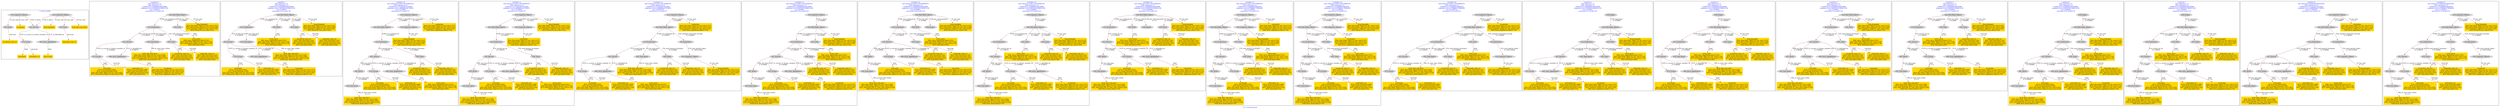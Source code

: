 digraph n0 {
fontcolor="blue"
remincross="true"
label="s11-s-19-artists.json"
subgraph cluster_0 {
label="1-correct model"
n2[style="filled",color="white",fillcolor="lightgray",label="E21_Person1"];
n3[style="filled",color="white",fillcolor="lightgray",label="E74_Group1"];
n4[style="filled",color="white",fillcolor="lightgray",label="E82_Actor_Appellation1"];
n5[style="filled",color="white",fillcolor="lightgray",label="E33_Linguistic_Object1"];
n6[style="filled",color="white",fillcolor="lightgray",label="E55_Type1"];
n7[shape="plaintext",style="filled",fillcolor="gold",label="birth_data_and_place"];
n8[shape="plaintext",style="filled",fillcolor="gold",label="long_biography"];
n9[style="filled",color="white",fillcolor="lightgray",label="E33_Linguistic_Object2"];
n10[style="filled",color="white",fillcolor="lightgray",label="E55_Type2"];
n11[shape="plaintext",style="filled",fillcolor="gold",label="occupation"];
n12[shape="plaintext",style="filled",fillcolor="gold",label="biography_type_uri"];
n13[shape="plaintext",style="filled",fillcolor="gold",label="occupation_type_uri"];
n14[shape="plaintext",style="filled",fillcolor="gold",label="nationality_uri"];
n15[shape="plaintext",style="filled",fillcolor="gold",label="nationality"];
n16[shape="plaintext",style="filled",fillcolor="gold",label="artist_name"];
}
subgraph cluster_1 {
label="candidate 0\nlink coherence:1.0\nnode coherence:1.0\nconfidence:0.32269060160430996\nmapping score:0.48256353386810336\ncost:14.99874\n-precision:0.33-recall:0.36"
n18[style="filled",color="white",fillcolor="lightgray",label="E12_Production1"];
n19[style="filled",color="white",fillcolor="lightgray",label="E21_Person1"];
n20[style="filled",color="white",fillcolor="lightgray",label="E52_Time-Span2"];
n21[style="filled",color="white",fillcolor="lightgray",label="E55_Type1"];
n22[style="filled",color="white",fillcolor="lightgray",label="E74_Group1"];
n23[style="filled",color="white",fillcolor="lightgray",label="E82_Actor_Appellation1"];
n24[style="filled",color="white",fillcolor="lightgray",label="E22_Man-Made_Object1"];
n25[style="filled",color="white",fillcolor="lightgray",label="E35_Title1"];
n26[shape="plaintext",style="filled",fillcolor="gold",label="artist_name\n[E82_Actor_Appellation,label,0.551]\n[E22_Man-Made_Object,P3_has_note,0.179]\n[E73_Information_Object,P3_has_note,0.176]\n[E35_Title,label,0.093]"];
n27[shape="plaintext",style="filled",fillcolor="gold",label="occupation\n[E22_Man-Made_Object,P3_has_note,0.317]\n[E73_Information_Object,P3_has_note,0.312]\n[E33_Linguistic_Object,P3_has_note,0.192]\n[E82_Actor_Appellation,label,0.179]"];
n28[shape="plaintext",style="filled",fillcolor="gold",label="long_biography\n[E22_Man-Made_Object,P3_has_note,0.313]\n[E73_Information_Object,P3_has_note,0.309]\n[E33_Linguistic_Object,P3_has_note,0.236]\n[E21_Person,P3_has_note,0.143]"];
n29[shape="plaintext",style="filled",fillcolor="gold",label="occupation_type_uri\n[E55_Type,classLink,0.332]\n[E74_Group,classLink,0.321]\n[E57_Material,classLink,0.301]\n[E55_Type,label,0.046]"];
n30[shape="plaintext",style="filled",fillcolor="gold",label="biography_type_uri\n[E55_Type,classLink,0.332]\n[E74_Group,classLink,0.321]\n[E57_Material,classLink,0.301]\n[E55_Type,label,0.046]"];
n31[shape="plaintext",style="filled",fillcolor="gold",label="birth_data_and_place\n[E22_Man-Made_Object,P3_has_note,0.294]\n[E73_Information_Object,P3_has_note,0.289]\n[E52_Time-Span,P82_at_some_time_within,0.238]\n[E48_Place_Name,label,0.179]"];
n32[shape="plaintext",style="filled",fillcolor="gold",label="nationality\n[E74_Group,label,0.683]\n[E74_Group,classLink,0.209]\n[E22_Man-Made_Object,P3_has_note,0.054]\n[E73_Information_Object,P3_has_note,0.054]"];
n33[shape="plaintext",style="filled",fillcolor="gold",label="nationality_uri\n[E74_Group,classLink,0.698]\n[E55_Type,classLink,0.167]\n[E57_Material,classLink,0.105]\n[E55_Type,label,0.03]"];
}
subgraph cluster_2 {
label="candidate 1\nlink coherence:1.0\nnode coherence:1.0\nconfidence:0.32269060160430996\nmapping score:0.48256353386810336\ncost:14.99879\n-precision:0.33-recall:0.36"
n35[style="filled",color="white",fillcolor="lightgray",label="E12_Production1"];
n36[style="filled",color="white",fillcolor="lightgray",label="E21_Person1"];
n37[style="filled",color="white",fillcolor="lightgray",label="E52_Time-Span2"];
n38[style="filled",color="white",fillcolor="lightgray",label="E74_Group1"];
n39[style="filled",color="white",fillcolor="lightgray",label="E82_Actor_Appellation1"];
n40[style="filled",color="white",fillcolor="lightgray",label="E22_Man-Made_Object1"];
n41[style="filled",color="white",fillcolor="lightgray",label="E35_Title1"];
n42[style="filled",color="white",fillcolor="lightgray",label="E55_Type2"];
n43[shape="plaintext",style="filled",fillcolor="gold",label="occupation_type_uri\n[E55_Type,classLink,0.332]\n[E74_Group,classLink,0.321]\n[E57_Material,classLink,0.301]\n[E55_Type,label,0.046]"];
n44[shape="plaintext",style="filled",fillcolor="gold",label="artist_name\n[E82_Actor_Appellation,label,0.551]\n[E22_Man-Made_Object,P3_has_note,0.179]\n[E73_Information_Object,P3_has_note,0.176]\n[E35_Title,label,0.093]"];
n45[shape="plaintext",style="filled",fillcolor="gold",label="occupation\n[E22_Man-Made_Object,P3_has_note,0.317]\n[E73_Information_Object,P3_has_note,0.312]\n[E33_Linguistic_Object,P3_has_note,0.192]\n[E82_Actor_Appellation,label,0.179]"];
n46[shape="plaintext",style="filled",fillcolor="gold",label="long_biography\n[E22_Man-Made_Object,P3_has_note,0.313]\n[E73_Information_Object,P3_has_note,0.309]\n[E33_Linguistic_Object,P3_has_note,0.236]\n[E21_Person,P3_has_note,0.143]"];
n47[shape="plaintext",style="filled",fillcolor="gold",label="birth_data_and_place\n[E22_Man-Made_Object,P3_has_note,0.294]\n[E73_Information_Object,P3_has_note,0.289]\n[E52_Time-Span,P82_at_some_time_within,0.238]\n[E48_Place_Name,label,0.179]"];
n48[shape="plaintext",style="filled",fillcolor="gold",label="biography_type_uri\n[E55_Type,classLink,0.332]\n[E74_Group,classLink,0.321]\n[E57_Material,classLink,0.301]\n[E55_Type,label,0.046]"];
n49[shape="plaintext",style="filled",fillcolor="gold",label="nationality\n[E74_Group,label,0.683]\n[E74_Group,classLink,0.209]\n[E22_Man-Made_Object,P3_has_note,0.054]\n[E73_Information_Object,P3_has_note,0.054]"];
n50[shape="plaintext",style="filled",fillcolor="gold",label="nationality_uri\n[E74_Group,classLink,0.698]\n[E55_Type,classLink,0.167]\n[E57_Material,classLink,0.105]\n[E55_Type,label,0.03]"];
}
subgraph cluster_3 {
label="candidate 10\nlink coherence:0.9411764705882353\nnode coherence:1.0\nconfidence:0.3719412875341894\nmapping score:0.4989804291780631\ncost:115.9988\n-precision:0.47-recall:0.57"
n52[style="filled",color="white",fillcolor="lightgray",label="E12_Production1"];
n53[style="filled",color="white",fillcolor="lightgray",label="E21_Person1"];
n54[style="filled",color="white",fillcolor="lightgray",label="E55_Type1"];
n55[style="filled",color="white",fillcolor="lightgray",label="E67_Birth1"];
n56[style="filled",color="white",fillcolor="lightgray",label="E74_Group1"];
n57[style="filled",color="white",fillcolor="lightgray",label="E82_Actor_Appellation1"];
n58[style="filled",color="white",fillcolor="lightgray",label="E22_Man-Made_Object1"];
n59[style="filled",color="white",fillcolor="lightgray",label="E33_Linguistic_Object2"];
n60[style="filled",color="white",fillcolor="lightgray",label="E52_Time-Span1"];
n61[style="filled",color="white",fillcolor="lightgray",label="E33_Linguistic_Object1"];
n62[shape="plaintext",style="filled",fillcolor="gold",label="long_biography\n[E22_Man-Made_Object,P3_has_note,0.313]\n[E73_Information_Object,P3_has_note,0.309]\n[E33_Linguistic_Object,P3_has_note,0.236]\n[E21_Person,P3_has_note,0.143]"];
n63[shape="plaintext",style="filled",fillcolor="gold",label="occupation\n[E22_Man-Made_Object,P3_has_note,0.317]\n[E73_Information_Object,P3_has_note,0.312]\n[E33_Linguistic_Object,P3_has_note,0.192]\n[E82_Actor_Appellation,label,0.179]"];
n64[shape="plaintext",style="filled",fillcolor="gold",label="artist_name\n[E82_Actor_Appellation,label,0.551]\n[E22_Man-Made_Object,P3_has_note,0.179]\n[E73_Information_Object,P3_has_note,0.176]\n[E35_Title,label,0.093]"];
n65[shape="plaintext",style="filled",fillcolor="gold",label="occupation_type_uri\n[E55_Type,classLink,0.332]\n[E74_Group,classLink,0.321]\n[E57_Material,classLink,0.301]\n[E55_Type,label,0.046]"];
n66[shape="plaintext",style="filled",fillcolor="gold",label="birth_data_and_place\n[E22_Man-Made_Object,P3_has_note,0.294]\n[E73_Information_Object,P3_has_note,0.289]\n[E52_Time-Span,P82_at_some_time_within,0.238]\n[E48_Place_Name,label,0.179]"];
n67[shape="plaintext",style="filled",fillcolor="gold",label="biography_type_uri\n[E55_Type,classLink,0.332]\n[E74_Group,classLink,0.321]\n[E57_Material,classLink,0.301]\n[E55_Type,label,0.046]"];
n68[shape="plaintext",style="filled",fillcolor="gold",label="nationality\n[E74_Group,label,0.683]\n[E74_Group,classLink,0.209]\n[E22_Man-Made_Object,P3_has_note,0.054]\n[E73_Information_Object,P3_has_note,0.054]"];
n69[shape="plaintext",style="filled",fillcolor="gold",label="nationality_uri\n[E74_Group,classLink,0.698]\n[E55_Type,classLink,0.167]\n[E57_Material,classLink,0.105]\n[E55_Type,label,0.03]"];
}
subgraph cluster_4 {
label="candidate 11\nlink coherence:0.9411764705882353\nnode coherence:1.0\nconfidence:0.3719412875341894\nmapping score:0.4989804291780631\ncost:115.99881\n-precision:0.47-recall:0.57"
n71[style="filled",color="white",fillcolor="lightgray",label="E12_Production1"];
n72[style="filled",color="white",fillcolor="lightgray",label="E21_Person1"];
n73[style="filled",color="white",fillcolor="lightgray",label="E55_Type1"];
n74[style="filled",color="white",fillcolor="lightgray",label="E67_Birth1"];
n75[style="filled",color="white",fillcolor="lightgray",label="E74_Group1"];
n76[style="filled",color="white",fillcolor="lightgray",label="E82_Actor_Appellation1"];
n77[style="filled",color="white",fillcolor="lightgray",label="E22_Man-Made_Object1"];
n78[style="filled",color="white",fillcolor="lightgray",label="E33_Linguistic_Object1"];
n79[style="filled",color="white",fillcolor="lightgray",label="E52_Time-Span1"];
n80[style="filled",color="white",fillcolor="lightgray",label="E33_Linguistic_Object2"];
n81[shape="plaintext",style="filled",fillcolor="gold",label="long_biography\n[E22_Man-Made_Object,P3_has_note,0.313]\n[E73_Information_Object,P3_has_note,0.309]\n[E33_Linguistic_Object,P3_has_note,0.236]\n[E21_Person,P3_has_note,0.143]"];
n82[shape="plaintext",style="filled",fillcolor="gold",label="occupation\n[E22_Man-Made_Object,P3_has_note,0.317]\n[E73_Information_Object,P3_has_note,0.312]\n[E33_Linguistic_Object,P3_has_note,0.192]\n[E82_Actor_Appellation,label,0.179]"];
n83[shape="plaintext",style="filled",fillcolor="gold",label="artist_name\n[E82_Actor_Appellation,label,0.551]\n[E22_Man-Made_Object,P3_has_note,0.179]\n[E73_Information_Object,P3_has_note,0.176]\n[E35_Title,label,0.093]"];
n84[shape="plaintext",style="filled",fillcolor="gold",label="occupation_type_uri\n[E55_Type,classLink,0.332]\n[E74_Group,classLink,0.321]\n[E57_Material,classLink,0.301]\n[E55_Type,label,0.046]"];
n85[shape="plaintext",style="filled",fillcolor="gold",label="birth_data_and_place\n[E22_Man-Made_Object,P3_has_note,0.294]\n[E73_Information_Object,P3_has_note,0.289]\n[E52_Time-Span,P82_at_some_time_within,0.238]\n[E48_Place_Name,label,0.179]"];
n86[shape="plaintext",style="filled",fillcolor="gold",label="biography_type_uri\n[E55_Type,classLink,0.332]\n[E74_Group,classLink,0.321]\n[E57_Material,classLink,0.301]\n[E55_Type,label,0.046]"];
n87[shape="plaintext",style="filled",fillcolor="gold",label="nationality\n[E74_Group,label,0.683]\n[E74_Group,classLink,0.209]\n[E22_Man-Made_Object,P3_has_note,0.054]\n[E73_Information_Object,P3_has_note,0.054]"];
n88[shape="plaintext",style="filled",fillcolor="gold",label="nationality_uri\n[E74_Group,classLink,0.698]\n[E55_Type,classLink,0.167]\n[E57_Material,classLink,0.105]\n[E55_Type,label,0.03]"];
}
subgraph cluster_5 {
label="candidate 12\nlink coherence:0.9411764705882353\nnode coherence:1.0\nconfidence:0.3719412875341894\nmapping score:0.4989804291780631\ncost:116.008762\n-precision:0.47-recall:0.57"
n90[style="filled",color="white",fillcolor="lightgray",label="E12_Production1"];
n91[style="filled",color="white",fillcolor="lightgray",label="E21_Person1"];
n92[style="filled",color="white",fillcolor="lightgray",label="E52_Time-Span2"];
n93[style="filled",color="white",fillcolor="lightgray",label="E55_Type1"];
n94[style="filled",color="white",fillcolor="lightgray",label="E74_Group1"];
n95[style="filled",color="white",fillcolor="lightgray",label="E82_Actor_Appellation1"];
n96[style="filled",color="white",fillcolor="lightgray",label="E22_Man-Made_Object1"];
n97[style="filled",color="white",fillcolor="lightgray",label="E8_Acquisition1"];
n98[style="filled",color="white",fillcolor="lightgray",label="E33_Linguistic_Object2"];
n99[style="filled",color="white",fillcolor="lightgray",label="E33_Linguistic_Object1"];
n100[shape="plaintext",style="filled",fillcolor="gold",label="long_biography\n[E22_Man-Made_Object,P3_has_note,0.313]\n[E73_Information_Object,P3_has_note,0.309]\n[E33_Linguistic_Object,P3_has_note,0.236]\n[E21_Person,P3_has_note,0.143]"];
n101[shape="plaintext",style="filled",fillcolor="gold",label="occupation\n[E22_Man-Made_Object,P3_has_note,0.317]\n[E73_Information_Object,P3_has_note,0.312]\n[E33_Linguistic_Object,P3_has_note,0.192]\n[E82_Actor_Appellation,label,0.179]"];
n102[shape="plaintext",style="filled",fillcolor="gold",label="artist_name\n[E82_Actor_Appellation,label,0.551]\n[E22_Man-Made_Object,P3_has_note,0.179]\n[E73_Information_Object,P3_has_note,0.176]\n[E35_Title,label,0.093]"];
n103[shape="plaintext",style="filled",fillcolor="gold",label="occupation_type_uri\n[E55_Type,classLink,0.332]\n[E74_Group,classLink,0.321]\n[E57_Material,classLink,0.301]\n[E55_Type,label,0.046]"];
n104[shape="plaintext",style="filled",fillcolor="gold",label="biography_type_uri\n[E55_Type,classLink,0.332]\n[E74_Group,classLink,0.321]\n[E57_Material,classLink,0.301]\n[E55_Type,label,0.046]"];
n105[shape="plaintext",style="filled",fillcolor="gold",label="birth_data_and_place\n[E22_Man-Made_Object,P3_has_note,0.294]\n[E73_Information_Object,P3_has_note,0.289]\n[E52_Time-Span,P82_at_some_time_within,0.238]\n[E48_Place_Name,label,0.179]"];
n106[shape="plaintext",style="filled",fillcolor="gold",label="nationality\n[E74_Group,label,0.683]\n[E74_Group,classLink,0.209]\n[E22_Man-Made_Object,P3_has_note,0.054]\n[E73_Information_Object,P3_has_note,0.054]"];
n107[shape="plaintext",style="filled",fillcolor="gold",label="nationality_uri\n[E74_Group,classLink,0.698]\n[E55_Type,classLink,0.167]\n[E57_Material,classLink,0.105]\n[E55_Type,label,0.03]"];
}
subgraph cluster_6 {
label="candidate 13\nlink coherence:0.9411764705882353\nnode coherence:1.0\nconfidence:0.32269060160430996\nmapping score:0.48256353386810336\ncost:16.9986\n-precision:0.29-recall:0.36"
n109[style="filled",color="white",fillcolor="lightgray",label="E12_Production1"];
n110[style="filled",color="white",fillcolor="lightgray",label="E21_Person1"];
n111[style="filled",color="white",fillcolor="lightgray",label="E55_Type1"];
n112[style="filled",color="white",fillcolor="lightgray",label="E67_Birth1"];
n113[style="filled",color="white",fillcolor="lightgray",label="E74_Group1"];
n114[style="filled",color="white",fillcolor="lightgray",label="E82_Actor_Appellation1"];
n115[style="filled",color="white",fillcolor="lightgray",label="E22_Man-Made_Object1"];
n116[style="filled",color="white",fillcolor="lightgray",label="E35_Title1"];
n117[style="filled",color="white",fillcolor="lightgray",label="E33_Linguistic_Object2"];
n118[style="filled",color="white",fillcolor="lightgray",label="E52_Time-Span1"];
n119[shape="plaintext",style="filled",fillcolor="gold",label="artist_name\n[E82_Actor_Appellation,label,0.551]\n[E22_Man-Made_Object,P3_has_note,0.179]\n[E73_Information_Object,P3_has_note,0.176]\n[E35_Title,label,0.093]"];
n120[shape="plaintext",style="filled",fillcolor="gold",label="occupation\n[E22_Man-Made_Object,P3_has_note,0.317]\n[E73_Information_Object,P3_has_note,0.312]\n[E33_Linguistic_Object,P3_has_note,0.192]\n[E82_Actor_Appellation,label,0.179]"];
n121[shape="plaintext",style="filled",fillcolor="gold",label="long_biography\n[E22_Man-Made_Object,P3_has_note,0.313]\n[E73_Information_Object,P3_has_note,0.309]\n[E33_Linguistic_Object,P3_has_note,0.236]\n[E21_Person,P3_has_note,0.143]"];
n122[shape="plaintext",style="filled",fillcolor="gold",label="occupation_type_uri\n[E55_Type,classLink,0.332]\n[E74_Group,classLink,0.321]\n[E57_Material,classLink,0.301]\n[E55_Type,label,0.046]"];
n123[shape="plaintext",style="filled",fillcolor="gold",label="birth_data_and_place\n[E22_Man-Made_Object,P3_has_note,0.294]\n[E73_Information_Object,P3_has_note,0.289]\n[E52_Time-Span,P82_at_some_time_within,0.238]\n[E48_Place_Name,label,0.179]"];
n124[shape="plaintext",style="filled",fillcolor="gold",label="biography_type_uri\n[E55_Type,classLink,0.332]\n[E74_Group,classLink,0.321]\n[E57_Material,classLink,0.301]\n[E55_Type,label,0.046]"];
n125[shape="plaintext",style="filled",fillcolor="gold",label="nationality\n[E74_Group,label,0.683]\n[E74_Group,classLink,0.209]\n[E22_Man-Made_Object,P3_has_note,0.054]\n[E73_Information_Object,P3_has_note,0.054]"];
n126[shape="plaintext",style="filled",fillcolor="gold",label="nationality_uri\n[E74_Group,classLink,0.698]\n[E55_Type,classLink,0.167]\n[E57_Material,classLink,0.105]\n[E55_Type,label,0.03]"];
}
subgraph cluster_7 {
label="candidate 14\nlink coherence:0.9411764705882353\nnode coherence:1.0\nconfidence:0.32269060160430996\nmapping score:0.48256353386810336\ncost:16.99863\n-precision:0.29-recall:0.36"
n128[style="filled",color="white",fillcolor="lightgray",label="E12_Production1"];
n129[style="filled",color="white",fillcolor="lightgray",label="E21_Person1"];
n130[style="filled",color="white",fillcolor="lightgray",label="E55_Type1"];
n131[style="filled",color="white",fillcolor="lightgray",label="E67_Birth1"];
n132[style="filled",color="white",fillcolor="lightgray",label="E74_Group1"];
n133[style="filled",color="white",fillcolor="lightgray",label="E82_Actor_Appellation1"];
n134[style="filled",color="white",fillcolor="lightgray",label="E22_Man-Made_Object1"];
n135[style="filled",color="white",fillcolor="lightgray",label="E35_Title1"];
n136[style="filled",color="white",fillcolor="lightgray",label="E38_Image1"];
n137[style="filled",color="white",fillcolor="lightgray",label="E52_Time-Span1"];
n138[shape="plaintext",style="filled",fillcolor="gold",label="artist_name\n[E82_Actor_Appellation,label,0.551]\n[E22_Man-Made_Object,P3_has_note,0.179]\n[E73_Information_Object,P3_has_note,0.176]\n[E35_Title,label,0.093]"];
n139[shape="plaintext",style="filled",fillcolor="gold",label="occupation\n[E22_Man-Made_Object,P3_has_note,0.317]\n[E73_Information_Object,P3_has_note,0.312]\n[E33_Linguistic_Object,P3_has_note,0.192]\n[E82_Actor_Appellation,label,0.179]"];
n140[shape="plaintext",style="filled",fillcolor="gold",label="long_biography\n[E22_Man-Made_Object,P3_has_note,0.313]\n[E73_Information_Object,P3_has_note,0.309]\n[E33_Linguistic_Object,P3_has_note,0.236]\n[E21_Person,P3_has_note,0.143]"];
n141[shape="plaintext",style="filled",fillcolor="gold",label="occupation_type_uri\n[E55_Type,classLink,0.332]\n[E74_Group,classLink,0.321]\n[E57_Material,classLink,0.301]\n[E55_Type,label,0.046]"];
n142[shape="plaintext",style="filled",fillcolor="gold",label="birth_data_and_place\n[E22_Man-Made_Object,P3_has_note,0.294]\n[E73_Information_Object,P3_has_note,0.289]\n[E52_Time-Span,P82_at_some_time_within,0.238]\n[E48_Place_Name,label,0.179]"];
n143[shape="plaintext",style="filled",fillcolor="gold",label="biography_type_uri\n[E55_Type,classLink,0.332]\n[E74_Group,classLink,0.321]\n[E57_Material,classLink,0.301]\n[E55_Type,label,0.046]"];
n144[shape="plaintext",style="filled",fillcolor="gold",label="nationality\n[E74_Group,label,0.683]\n[E74_Group,classLink,0.209]\n[E22_Man-Made_Object,P3_has_note,0.054]\n[E73_Information_Object,P3_has_note,0.054]"];
n145[shape="plaintext",style="filled",fillcolor="gold",label="nationality_uri\n[E74_Group,classLink,0.698]\n[E55_Type,classLink,0.167]\n[E57_Material,classLink,0.105]\n[E55_Type,label,0.03]"];
}
subgraph cluster_8 {
label="candidate 15\nlink coherence:0.9411764705882353\nnode coherence:1.0\nconfidence:0.32269060160430996\nmapping score:0.48256353386810336\ncost:16.99865\n-precision:0.29-recall:0.36"
n147[style="filled",color="white",fillcolor="lightgray",label="E12_Production1"];
n148[style="filled",color="white",fillcolor="lightgray",label="E21_Person1"];
n149[style="filled",color="white",fillcolor="lightgray",label="E67_Birth1"];
n150[style="filled",color="white",fillcolor="lightgray",label="E74_Group1"];
n151[style="filled",color="white",fillcolor="lightgray",label="E82_Actor_Appellation1"];
n152[style="filled",color="white",fillcolor="lightgray",label="E22_Man-Made_Object1"];
n153[style="filled",color="white",fillcolor="lightgray",label="E35_Title1"];
n154[style="filled",color="white",fillcolor="lightgray",label="E55_Type2"];
n155[style="filled",color="white",fillcolor="lightgray",label="E33_Linguistic_Object2"];
n156[style="filled",color="white",fillcolor="lightgray",label="E52_Time-Span1"];
n157[shape="plaintext",style="filled",fillcolor="gold",label="occupation_type_uri\n[E55_Type,classLink,0.332]\n[E74_Group,classLink,0.321]\n[E57_Material,classLink,0.301]\n[E55_Type,label,0.046]"];
n158[shape="plaintext",style="filled",fillcolor="gold",label="artist_name\n[E82_Actor_Appellation,label,0.551]\n[E22_Man-Made_Object,P3_has_note,0.179]\n[E73_Information_Object,P3_has_note,0.176]\n[E35_Title,label,0.093]"];
n159[shape="plaintext",style="filled",fillcolor="gold",label="occupation\n[E22_Man-Made_Object,P3_has_note,0.317]\n[E73_Information_Object,P3_has_note,0.312]\n[E33_Linguistic_Object,P3_has_note,0.192]\n[E82_Actor_Appellation,label,0.179]"];
n160[shape="plaintext",style="filled",fillcolor="gold",label="long_biography\n[E22_Man-Made_Object,P3_has_note,0.313]\n[E73_Information_Object,P3_has_note,0.309]\n[E33_Linguistic_Object,P3_has_note,0.236]\n[E21_Person,P3_has_note,0.143]"];
n161[shape="plaintext",style="filled",fillcolor="gold",label="birth_data_and_place\n[E22_Man-Made_Object,P3_has_note,0.294]\n[E73_Information_Object,P3_has_note,0.289]\n[E52_Time-Span,P82_at_some_time_within,0.238]\n[E48_Place_Name,label,0.179]"];
n162[shape="plaintext",style="filled",fillcolor="gold",label="biography_type_uri\n[E55_Type,classLink,0.332]\n[E74_Group,classLink,0.321]\n[E57_Material,classLink,0.301]\n[E55_Type,label,0.046]"];
n163[shape="plaintext",style="filled",fillcolor="gold",label="nationality\n[E74_Group,label,0.683]\n[E74_Group,classLink,0.209]\n[E22_Man-Made_Object,P3_has_note,0.054]\n[E73_Information_Object,P3_has_note,0.054]"];
n164[shape="plaintext",style="filled",fillcolor="gold",label="nationality_uri\n[E74_Group,classLink,0.698]\n[E55_Type,classLink,0.167]\n[E57_Material,classLink,0.105]\n[E55_Type,label,0.03]"];
}
subgraph cluster_9 {
label="candidate 16\nlink coherence:0.9411764705882353\nnode coherence:1.0\nconfidence:0.32269060160430996\nmapping score:0.48256353386810336\ncost:16.99868\n-precision:0.29-recall:0.36"
n166[style="filled",color="white",fillcolor="lightgray",label="E12_Production1"];
n167[style="filled",color="white",fillcolor="lightgray",label="E21_Person1"];
n168[style="filled",color="white",fillcolor="lightgray",label="E67_Birth1"];
n169[style="filled",color="white",fillcolor="lightgray",label="E74_Group1"];
n170[style="filled",color="white",fillcolor="lightgray",label="E82_Actor_Appellation1"];
n171[style="filled",color="white",fillcolor="lightgray",label="E22_Man-Made_Object1"];
n172[style="filled",color="white",fillcolor="lightgray",label="E35_Title1"];
n173[style="filled",color="white",fillcolor="lightgray",label="E38_Image1"];
n174[style="filled",color="white",fillcolor="lightgray",label="E55_Type2"];
n175[style="filled",color="white",fillcolor="lightgray",label="E52_Time-Span1"];
n176[shape="plaintext",style="filled",fillcolor="gold",label="occupation_type_uri\n[E55_Type,classLink,0.332]\n[E74_Group,classLink,0.321]\n[E57_Material,classLink,0.301]\n[E55_Type,label,0.046]"];
n177[shape="plaintext",style="filled",fillcolor="gold",label="artist_name\n[E82_Actor_Appellation,label,0.551]\n[E22_Man-Made_Object,P3_has_note,0.179]\n[E73_Information_Object,P3_has_note,0.176]\n[E35_Title,label,0.093]"];
n178[shape="plaintext",style="filled",fillcolor="gold",label="occupation\n[E22_Man-Made_Object,P3_has_note,0.317]\n[E73_Information_Object,P3_has_note,0.312]\n[E33_Linguistic_Object,P3_has_note,0.192]\n[E82_Actor_Appellation,label,0.179]"];
n179[shape="plaintext",style="filled",fillcolor="gold",label="long_biography\n[E22_Man-Made_Object,P3_has_note,0.313]\n[E73_Information_Object,P3_has_note,0.309]\n[E33_Linguistic_Object,P3_has_note,0.236]\n[E21_Person,P3_has_note,0.143]"];
n180[shape="plaintext",style="filled",fillcolor="gold",label="birth_data_and_place\n[E22_Man-Made_Object,P3_has_note,0.294]\n[E73_Information_Object,P3_has_note,0.289]\n[E52_Time-Span,P82_at_some_time_within,0.238]\n[E48_Place_Name,label,0.179]"];
n181[shape="plaintext",style="filled",fillcolor="gold",label="biography_type_uri\n[E55_Type,classLink,0.332]\n[E74_Group,classLink,0.321]\n[E57_Material,classLink,0.301]\n[E55_Type,label,0.046]"];
n182[shape="plaintext",style="filled",fillcolor="gold",label="nationality\n[E74_Group,label,0.683]\n[E74_Group,classLink,0.209]\n[E22_Man-Made_Object,P3_has_note,0.054]\n[E73_Information_Object,P3_has_note,0.054]"];
n183[shape="plaintext",style="filled",fillcolor="gold",label="nationality_uri\n[E74_Group,classLink,0.698]\n[E55_Type,classLink,0.167]\n[E57_Material,classLink,0.105]\n[E55_Type,label,0.03]"];
}
subgraph cluster_10 {
label="candidate 17\nlink coherence:0.9411764705882353\nnode coherence:1.0\nconfidence:0.3146589535829678\nmapping score:0.4798863178609893\ncost:115.99881\n-precision:0.35-recall:0.43"
n185[style="filled",color="white",fillcolor="lightgray",label="E12_Production1"];
n186[style="filled",color="white",fillcolor="lightgray",label="E21_Person1"];
n187[style="filled",color="white",fillcolor="lightgray",label="E55_Type1"];
n188[style="filled",color="white",fillcolor="lightgray",label="E67_Birth1"];
n189[style="filled",color="white",fillcolor="lightgray",label="E74_Group1"];
n190[style="filled",color="white",fillcolor="lightgray",label="E22_Man-Made_Object1"];
n191[style="filled",color="white",fillcolor="lightgray",label="E35_Title1"];
n192[style="filled",color="white",fillcolor="lightgray",label="E33_Linguistic_Object2"];
n193[style="filled",color="white",fillcolor="lightgray",label="E52_Time-Span1"];
n194[style="filled",color="white",fillcolor="lightgray",label="E33_Linguistic_Object1"];
n195[shape="plaintext",style="filled",fillcolor="gold",label="long_biography\n[E22_Man-Made_Object,P3_has_note,0.313]\n[E73_Information_Object,P3_has_note,0.309]\n[E33_Linguistic_Object,P3_has_note,0.236]\n[E21_Person,P3_has_note,0.143]"];
n196[shape="plaintext",style="filled",fillcolor="gold",label="occupation\n[E22_Man-Made_Object,P3_has_note,0.317]\n[E73_Information_Object,P3_has_note,0.312]\n[E33_Linguistic_Object,P3_has_note,0.192]\n[E82_Actor_Appellation,label,0.179]"];
n197[shape="plaintext",style="filled",fillcolor="gold",label="artist_name\n[E82_Actor_Appellation,label,0.551]\n[E22_Man-Made_Object,P3_has_note,0.179]\n[E73_Information_Object,P3_has_note,0.176]\n[E35_Title,label,0.093]"];
n198[shape="plaintext",style="filled",fillcolor="gold",label="occupation_type_uri\n[E55_Type,classLink,0.332]\n[E74_Group,classLink,0.321]\n[E57_Material,classLink,0.301]\n[E55_Type,label,0.046]"];
n199[shape="plaintext",style="filled",fillcolor="gold",label="birth_data_and_place\n[E22_Man-Made_Object,P3_has_note,0.294]\n[E73_Information_Object,P3_has_note,0.289]\n[E52_Time-Span,P82_at_some_time_within,0.238]\n[E48_Place_Name,label,0.179]"];
n200[shape="plaintext",style="filled",fillcolor="gold",label="biography_type_uri\n[E55_Type,classLink,0.332]\n[E74_Group,classLink,0.321]\n[E57_Material,classLink,0.301]\n[E55_Type,label,0.046]"];
n201[shape="plaintext",style="filled",fillcolor="gold",label="nationality\n[E74_Group,label,0.683]\n[E74_Group,classLink,0.209]\n[E22_Man-Made_Object,P3_has_note,0.054]\n[E73_Information_Object,P3_has_note,0.054]"];
n202[shape="plaintext",style="filled",fillcolor="gold",label="nationality_uri\n[E74_Group,classLink,0.698]\n[E55_Type,classLink,0.167]\n[E57_Material,classLink,0.105]\n[E55_Type,label,0.03]"];
}
subgraph cluster_11 {
label="candidate 18\nlink coherence:0.9411764705882353\nnode coherence:1.0\nconfidence:0.3146589535829678\nmapping score:0.4798863178609893\ncost:115.99882\n-precision:0.35-recall:0.43"
n204[style="filled",color="white",fillcolor="lightgray",label="E12_Production1"];
n205[style="filled",color="white",fillcolor="lightgray",label="E21_Person1"];
n206[style="filled",color="white",fillcolor="lightgray",label="E55_Type1"];
n207[style="filled",color="white",fillcolor="lightgray",label="E67_Birth1"];
n208[style="filled",color="white",fillcolor="lightgray",label="E74_Group1"];
n209[style="filled",color="white",fillcolor="lightgray",label="E22_Man-Made_Object1"];
n210[style="filled",color="white",fillcolor="lightgray",label="E35_Title1"];
n211[style="filled",color="white",fillcolor="lightgray",label="E33_Linguistic_Object1"];
n212[style="filled",color="white",fillcolor="lightgray",label="E52_Time-Span1"];
n213[style="filled",color="white",fillcolor="lightgray",label="E33_Linguistic_Object2"];
n214[shape="plaintext",style="filled",fillcolor="gold",label="long_biography\n[E22_Man-Made_Object,P3_has_note,0.313]\n[E73_Information_Object,P3_has_note,0.309]\n[E33_Linguistic_Object,P3_has_note,0.236]\n[E21_Person,P3_has_note,0.143]"];
n215[shape="plaintext",style="filled",fillcolor="gold",label="occupation\n[E22_Man-Made_Object,P3_has_note,0.317]\n[E73_Information_Object,P3_has_note,0.312]\n[E33_Linguistic_Object,P3_has_note,0.192]\n[E82_Actor_Appellation,label,0.179]"];
n216[shape="plaintext",style="filled",fillcolor="gold",label="artist_name\n[E82_Actor_Appellation,label,0.551]\n[E22_Man-Made_Object,P3_has_note,0.179]\n[E73_Information_Object,P3_has_note,0.176]\n[E35_Title,label,0.093]"];
n217[shape="plaintext",style="filled",fillcolor="gold",label="occupation_type_uri\n[E55_Type,classLink,0.332]\n[E74_Group,classLink,0.321]\n[E57_Material,classLink,0.301]\n[E55_Type,label,0.046]"];
n218[shape="plaintext",style="filled",fillcolor="gold",label="birth_data_and_place\n[E22_Man-Made_Object,P3_has_note,0.294]\n[E73_Information_Object,P3_has_note,0.289]\n[E52_Time-Span,P82_at_some_time_within,0.238]\n[E48_Place_Name,label,0.179]"];
n219[shape="plaintext",style="filled",fillcolor="gold",label="biography_type_uri\n[E55_Type,classLink,0.332]\n[E74_Group,classLink,0.321]\n[E57_Material,classLink,0.301]\n[E55_Type,label,0.046]"];
n220[shape="plaintext",style="filled",fillcolor="gold",label="nationality\n[E74_Group,label,0.683]\n[E74_Group,classLink,0.209]\n[E22_Man-Made_Object,P3_has_note,0.054]\n[E73_Information_Object,P3_has_note,0.054]"];
n221[shape="plaintext",style="filled",fillcolor="gold",label="nationality_uri\n[E74_Group,classLink,0.698]\n[E55_Type,classLink,0.167]\n[E57_Material,classLink,0.105]\n[E55_Type,label,0.03]"];
}
subgraph cluster_12 {
label="candidate 19\nlink coherence:0.9411764705882353\nnode coherence:1.0\nconfidence:0.3146589535829678\nmapping score:0.4798863178609893\ncost:116.008772\n-precision:0.35-recall:0.43"
n223[style="filled",color="white",fillcolor="lightgray",label="E12_Production1"];
n224[style="filled",color="white",fillcolor="lightgray",label="E21_Person1"];
n225[style="filled",color="white",fillcolor="lightgray",label="E52_Time-Span2"];
n226[style="filled",color="white",fillcolor="lightgray",label="E55_Type1"];
n227[style="filled",color="white",fillcolor="lightgray",label="E74_Group1"];
n228[style="filled",color="white",fillcolor="lightgray",label="E22_Man-Made_Object1"];
n229[style="filled",color="white",fillcolor="lightgray",label="E35_Title1"];
n230[style="filled",color="white",fillcolor="lightgray",label="E8_Acquisition1"];
n231[style="filled",color="white",fillcolor="lightgray",label="E33_Linguistic_Object2"];
n232[style="filled",color="white",fillcolor="lightgray",label="E33_Linguistic_Object1"];
n233[shape="plaintext",style="filled",fillcolor="gold",label="long_biography\n[E22_Man-Made_Object,P3_has_note,0.313]\n[E73_Information_Object,P3_has_note,0.309]\n[E33_Linguistic_Object,P3_has_note,0.236]\n[E21_Person,P3_has_note,0.143]"];
n234[shape="plaintext",style="filled",fillcolor="gold",label="occupation\n[E22_Man-Made_Object,P3_has_note,0.317]\n[E73_Information_Object,P3_has_note,0.312]\n[E33_Linguistic_Object,P3_has_note,0.192]\n[E82_Actor_Appellation,label,0.179]"];
n235[shape="plaintext",style="filled",fillcolor="gold",label="artist_name\n[E82_Actor_Appellation,label,0.551]\n[E22_Man-Made_Object,P3_has_note,0.179]\n[E73_Information_Object,P3_has_note,0.176]\n[E35_Title,label,0.093]"];
n236[shape="plaintext",style="filled",fillcolor="gold",label="occupation_type_uri\n[E55_Type,classLink,0.332]\n[E74_Group,classLink,0.321]\n[E57_Material,classLink,0.301]\n[E55_Type,label,0.046]"];
n237[shape="plaintext",style="filled",fillcolor="gold",label="biography_type_uri\n[E55_Type,classLink,0.332]\n[E74_Group,classLink,0.321]\n[E57_Material,classLink,0.301]\n[E55_Type,label,0.046]"];
n238[shape="plaintext",style="filled",fillcolor="gold",label="birth_data_and_place\n[E22_Man-Made_Object,P3_has_note,0.294]\n[E73_Information_Object,P3_has_note,0.289]\n[E52_Time-Span,P82_at_some_time_within,0.238]\n[E48_Place_Name,label,0.179]"];
n239[shape="plaintext",style="filled",fillcolor="gold",label="nationality\n[E74_Group,label,0.683]\n[E74_Group,classLink,0.209]\n[E22_Man-Made_Object,P3_has_note,0.054]\n[E73_Information_Object,P3_has_note,0.054]"];
n240[shape="plaintext",style="filled",fillcolor="gold",label="nationality_uri\n[E74_Group,classLink,0.698]\n[E55_Type,classLink,0.167]\n[E57_Material,classLink,0.105]\n[E55_Type,label,0.03]"];
}
subgraph cluster_13 {
label="candidate 2\nlink coherence:1.0\nnode coherence:1.0\nconfidence:0.32269060160430996\nmapping score:0.48256353386810336\ncost:15.99857\n-precision:0.31-recall:0.36"
n242[style="filled",color="white",fillcolor="lightgray",label="E12_Production1"];
n243[style="filled",color="white",fillcolor="lightgray",label="E21_Person1"];
n244[style="filled",color="white",fillcolor="lightgray",label="E52_Time-Span2"];
n245[style="filled",color="white",fillcolor="lightgray",label="E55_Type1"];
n246[style="filled",color="white",fillcolor="lightgray",label="E74_Group1"];
n247[style="filled",color="white",fillcolor="lightgray",label="E82_Actor_Appellation1"];
n248[style="filled",color="white",fillcolor="lightgray",label="E22_Man-Made_Object1"];
n249[style="filled",color="white",fillcolor="lightgray",label="E35_Title1"];
n250[style="filled",color="white",fillcolor="lightgray",label="E38_Image1"];
n251[shape="plaintext",style="filled",fillcolor="gold",label="artist_name\n[E82_Actor_Appellation,label,0.551]\n[E22_Man-Made_Object,P3_has_note,0.179]\n[E73_Information_Object,P3_has_note,0.176]\n[E35_Title,label,0.093]"];
n252[shape="plaintext",style="filled",fillcolor="gold",label="occupation\n[E22_Man-Made_Object,P3_has_note,0.317]\n[E73_Information_Object,P3_has_note,0.312]\n[E33_Linguistic_Object,P3_has_note,0.192]\n[E82_Actor_Appellation,label,0.179]"];
n253[shape="plaintext",style="filled",fillcolor="gold",label="long_biography\n[E22_Man-Made_Object,P3_has_note,0.313]\n[E73_Information_Object,P3_has_note,0.309]\n[E33_Linguistic_Object,P3_has_note,0.236]\n[E21_Person,P3_has_note,0.143]"];
n254[shape="plaintext",style="filled",fillcolor="gold",label="occupation_type_uri\n[E55_Type,classLink,0.332]\n[E74_Group,classLink,0.321]\n[E57_Material,classLink,0.301]\n[E55_Type,label,0.046]"];
n255[shape="plaintext",style="filled",fillcolor="gold",label="biography_type_uri\n[E55_Type,classLink,0.332]\n[E74_Group,classLink,0.321]\n[E57_Material,classLink,0.301]\n[E55_Type,label,0.046]"];
n256[shape="plaintext",style="filled",fillcolor="gold",label="birth_data_and_place\n[E22_Man-Made_Object,P3_has_note,0.294]\n[E73_Information_Object,P3_has_note,0.289]\n[E52_Time-Span,P82_at_some_time_within,0.238]\n[E48_Place_Name,label,0.179]"];
n257[shape="plaintext",style="filled",fillcolor="gold",label="nationality\n[E74_Group,label,0.683]\n[E74_Group,classLink,0.209]\n[E22_Man-Made_Object,P3_has_note,0.054]\n[E73_Information_Object,P3_has_note,0.054]"];
n258[shape="plaintext",style="filled",fillcolor="gold",label="nationality_uri\n[E74_Group,classLink,0.698]\n[E55_Type,classLink,0.167]\n[E57_Material,classLink,0.105]\n[E55_Type,label,0.03]"];
}
subgraph cluster_14 {
label="candidate 3\nlink coherence:1.0\nnode coherence:1.0\nconfidence:0.32269060160430996\nmapping score:0.48256353386810336\ncost:15.99862\n-precision:0.31-recall:0.36"
n260[style="filled",color="white",fillcolor="lightgray",label="E12_Production1"];
n261[style="filled",color="white",fillcolor="lightgray",label="E21_Person1"];
n262[style="filled",color="white",fillcolor="lightgray",label="E52_Time-Span2"];
n263[style="filled",color="white",fillcolor="lightgray",label="E74_Group1"];
n264[style="filled",color="white",fillcolor="lightgray",label="E82_Actor_Appellation1"];
n265[style="filled",color="white",fillcolor="lightgray",label="E22_Man-Made_Object1"];
n266[style="filled",color="white",fillcolor="lightgray",label="E35_Title1"];
n267[style="filled",color="white",fillcolor="lightgray",label="E55_Type2"];
n268[style="filled",color="white",fillcolor="lightgray",label="E38_Image1"];
n269[shape="plaintext",style="filled",fillcolor="gold",label="occupation_type_uri\n[E55_Type,classLink,0.332]\n[E74_Group,classLink,0.321]\n[E57_Material,classLink,0.301]\n[E55_Type,label,0.046]"];
n270[shape="plaintext",style="filled",fillcolor="gold",label="artist_name\n[E82_Actor_Appellation,label,0.551]\n[E22_Man-Made_Object,P3_has_note,0.179]\n[E73_Information_Object,P3_has_note,0.176]\n[E35_Title,label,0.093]"];
n271[shape="plaintext",style="filled",fillcolor="gold",label="occupation\n[E22_Man-Made_Object,P3_has_note,0.317]\n[E73_Information_Object,P3_has_note,0.312]\n[E33_Linguistic_Object,P3_has_note,0.192]\n[E82_Actor_Appellation,label,0.179]"];
n272[shape="plaintext",style="filled",fillcolor="gold",label="long_biography\n[E22_Man-Made_Object,P3_has_note,0.313]\n[E73_Information_Object,P3_has_note,0.309]\n[E33_Linguistic_Object,P3_has_note,0.236]\n[E21_Person,P3_has_note,0.143]"];
n273[shape="plaintext",style="filled",fillcolor="gold",label="birth_data_and_place\n[E22_Man-Made_Object,P3_has_note,0.294]\n[E73_Information_Object,P3_has_note,0.289]\n[E52_Time-Span,P82_at_some_time_within,0.238]\n[E48_Place_Name,label,0.179]"];
n274[shape="plaintext",style="filled",fillcolor="gold",label="biography_type_uri\n[E55_Type,classLink,0.332]\n[E74_Group,classLink,0.321]\n[E57_Material,classLink,0.301]\n[E55_Type,label,0.046]"];
n275[shape="plaintext",style="filled",fillcolor="gold",label="nationality\n[E74_Group,label,0.683]\n[E74_Group,classLink,0.209]\n[E22_Man-Made_Object,P3_has_note,0.054]\n[E73_Information_Object,P3_has_note,0.054]"];
n276[shape="plaintext",style="filled",fillcolor="gold",label="nationality_uri\n[E74_Group,classLink,0.698]\n[E55_Type,classLink,0.167]\n[E57_Material,classLink,0.105]\n[E55_Type,label,0.03]"];
}
subgraph cluster_15 {
label="candidate 4\nlink coherence:1.0\nnode coherence:1.0\nconfidence:0.32269060160430996\nmapping score:0.48256353386810336\ncost:15.99863\n-precision:0.31-recall:0.36"
n278[style="filled",color="white",fillcolor="lightgray",label="E12_Production1"];
n279[style="filled",color="white",fillcolor="lightgray",label="E21_Person1"];
n280[style="filled",color="white",fillcolor="lightgray",label="E55_Type1"];
n281[style="filled",color="white",fillcolor="lightgray",label="E67_Birth1"];
n282[style="filled",color="white",fillcolor="lightgray",label="E74_Group1"];
n283[style="filled",color="white",fillcolor="lightgray",label="E82_Actor_Appellation1"];
n284[style="filled",color="white",fillcolor="lightgray",label="E22_Man-Made_Object1"];
n285[style="filled",color="white",fillcolor="lightgray",label="E35_Title1"];
n286[style="filled",color="white",fillcolor="lightgray",label="E52_Time-Span1"];
n287[shape="plaintext",style="filled",fillcolor="gold",label="artist_name\n[E82_Actor_Appellation,label,0.551]\n[E22_Man-Made_Object,P3_has_note,0.179]\n[E73_Information_Object,P3_has_note,0.176]\n[E35_Title,label,0.093]"];
n288[shape="plaintext",style="filled",fillcolor="gold",label="occupation\n[E22_Man-Made_Object,P3_has_note,0.317]\n[E73_Information_Object,P3_has_note,0.312]\n[E33_Linguistic_Object,P3_has_note,0.192]\n[E82_Actor_Appellation,label,0.179]"];
n289[shape="plaintext",style="filled",fillcolor="gold",label="long_biography\n[E22_Man-Made_Object,P3_has_note,0.313]\n[E73_Information_Object,P3_has_note,0.309]\n[E33_Linguistic_Object,P3_has_note,0.236]\n[E21_Person,P3_has_note,0.143]"];
n290[shape="plaintext",style="filled",fillcolor="gold",label="occupation_type_uri\n[E55_Type,classLink,0.332]\n[E74_Group,classLink,0.321]\n[E57_Material,classLink,0.301]\n[E55_Type,label,0.046]"];
n291[shape="plaintext",style="filled",fillcolor="gold",label="birth_data_and_place\n[E22_Man-Made_Object,P3_has_note,0.294]\n[E73_Information_Object,P3_has_note,0.289]\n[E52_Time-Span,P82_at_some_time_within,0.238]\n[E48_Place_Name,label,0.179]"];
n292[shape="plaintext",style="filled",fillcolor="gold",label="biography_type_uri\n[E55_Type,classLink,0.332]\n[E74_Group,classLink,0.321]\n[E57_Material,classLink,0.301]\n[E55_Type,label,0.046]"];
n293[shape="plaintext",style="filled",fillcolor="gold",label="nationality\n[E74_Group,label,0.683]\n[E74_Group,classLink,0.209]\n[E22_Man-Made_Object,P3_has_note,0.054]\n[E73_Information_Object,P3_has_note,0.054]"];
n294[shape="plaintext",style="filled",fillcolor="gold",label="nationality_uri\n[E74_Group,classLink,0.698]\n[E55_Type,classLink,0.167]\n[E57_Material,classLink,0.105]\n[E55_Type,label,0.03]"];
}
subgraph cluster_16 {
label="candidate 5\nlink coherence:1.0\nnode coherence:1.0\nconfidence:0.32269060160430996\nmapping score:0.48256353386810336\ncost:15.99868\n-precision:0.31-recall:0.36"
n296[style="filled",color="white",fillcolor="lightgray",label="E12_Production1"];
n297[style="filled",color="white",fillcolor="lightgray",label="E21_Person1"];
n298[style="filled",color="white",fillcolor="lightgray",label="E67_Birth1"];
n299[style="filled",color="white",fillcolor="lightgray",label="E74_Group1"];
n300[style="filled",color="white",fillcolor="lightgray",label="E82_Actor_Appellation1"];
n301[style="filled",color="white",fillcolor="lightgray",label="E22_Man-Made_Object1"];
n302[style="filled",color="white",fillcolor="lightgray",label="E35_Title1"];
n303[style="filled",color="white",fillcolor="lightgray",label="E55_Type2"];
n304[style="filled",color="white",fillcolor="lightgray",label="E52_Time-Span1"];
n305[shape="plaintext",style="filled",fillcolor="gold",label="occupation_type_uri\n[E55_Type,classLink,0.332]\n[E74_Group,classLink,0.321]\n[E57_Material,classLink,0.301]\n[E55_Type,label,0.046]"];
n306[shape="plaintext",style="filled",fillcolor="gold",label="artist_name\n[E82_Actor_Appellation,label,0.551]\n[E22_Man-Made_Object,P3_has_note,0.179]\n[E73_Information_Object,P3_has_note,0.176]\n[E35_Title,label,0.093]"];
n307[shape="plaintext",style="filled",fillcolor="gold",label="occupation\n[E22_Man-Made_Object,P3_has_note,0.317]\n[E73_Information_Object,P3_has_note,0.312]\n[E33_Linguistic_Object,P3_has_note,0.192]\n[E82_Actor_Appellation,label,0.179]"];
n308[shape="plaintext",style="filled",fillcolor="gold",label="long_biography\n[E22_Man-Made_Object,P3_has_note,0.313]\n[E73_Information_Object,P3_has_note,0.309]\n[E33_Linguistic_Object,P3_has_note,0.236]\n[E21_Person,P3_has_note,0.143]"];
n309[shape="plaintext",style="filled",fillcolor="gold",label="birth_data_and_place\n[E22_Man-Made_Object,P3_has_note,0.294]\n[E73_Information_Object,P3_has_note,0.289]\n[E52_Time-Span,P82_at_some_time_within,0.238]\n[E48_Place_Name,label,0.179]"];
n310[shape="plaintext",style="filled",fillcolor="gold",label="biography_type_uri\n[E55_Type,classLink,0.332]\n[E74_Group,classLink,0.321]\n[E57_Material,classLink,0.301]\n[E55_Type,label,0.046]"];
n311[shape="plaintext",style="filled",fillcolor="gold",label="nationality\n[E74_Group,label,0.683]\n[E74_Group,classLink,0.209]\n[E22_Man-Made_Object,P3_has_note,0.054]\n[E73_Information_Object,P3_has_note,0.054]"];
n312[shape="plaintext",style="filled",fillcolor="gold",label="nationality_uri\n[E74_Group,classLink,0.698]\n[E55_Type,classLink,0.167]\n[E57_Material,classLink,0.105]\n[E55_Type,label,0.03]"];
}
subgraph cluster_17 {
label="candidate 6\nlink coherence:1.0\nnode coherence:1.0\nconfidence:0.32269060160430996\nmapping score:0.48256353386810336\ncost:16.99846\n-precision:0.29-recall:0.36"
n314[style="filled",color="white",fillcolor="lightgray",label="E12_Production1"];
n315[style="filled",color="white",fillcolor="lightgray",label="E21_Person1"];
n316[style="filled",color="white",fillcolor="lightgray",label="E55_Type1"];
n317[style="filled",color="white",fillcolor="lightgray",label="E67_Birth1"];
n318[style="filled",color="white",fillcolor="lightgray",label="E74_Group1"];
n319[style="filled",color="white",fillcolor="lightgray",label="E82_Actor_Appellation1"];
n320[style="filled",color="white",fillcolor="lightgray",label="E22_Man-Made_Object1"];
n321[style="filled",color="white",fillcolor="lightgray",label="E35_Title1"];
n322[style="filled",color="white",fillcolor="lightgray",label="E38_Image1"];
n323[style="filled",color="white",fillcolor="lightgray",label="E52_Time-Span1"];
n324[shape="plaintext",style="filled",fillcolor="gold",label="artist_name\n[E82_Actor_Appellation,label,0.551]\n[E22_Man-Made_Object,P3_has_note,0.179]\n[E73_Information_Object,P3_has_note,0.176]\n[E35_Title,label,0.093]"];
n325[shape="plaintext",style="filled",fillcolor="gold",label="occupation\n[E22_Man-Made_Object,P3_has_note,0.317]\n[E73_Information_Object,P3_has_note,0.312]\n[E33_Linguistic_Object,P3_has_note,0.192]\n[E82_Actor_Appellation,label,0.179]"];
n326[shape="plaintext",style="filled",fillcolor="gold",label="long_biography\n[E22_Man-Made_Object,P3_has_note,0.313]\n[E73_Information_Object,P3_has_note,0.309]\n[E33_Linguistic_Object,P3_has_note,0.236]\n[E21_Person,P3_has_note,0.143]"];
n327[shape="plaintext",style="filled",fillcolor="gold",label="occupation_type_uri\n[E55_Type,classLink,0.332]\n[E74_Group,classLink,0.321]\n[E57_Material,classLink,0.301]\n[E55_Type,label,0.046]"];
n328[shape="plaintext",style="filled",fillcolor="gold",label="birth_data_and_place\n[E22_Man-Made_Object,P3_has_note,0.294]\n[E73_Information_Object,P3_has_note,0.289]\n[E52_Time-Span,P82_at_some_time_within,0.238]\n[E48_Place_Name,label,0.179]"];
n329[shape="plaintext",style="filled",fillcolor="gold",label="biography_type_uri\n[E55_Type,classLink,0.332]\n[E74_Group,classLink,0.321]\n[E57_Material,classLink,0.301]\n[E55_Type,label,0.046]"];
n330[shape="plaintext",style="filled",fillcolor="gold",label="nationality\n[E74_Group,label,0.683]\n[E74_Group,classLink,0.209]\n[E22_Man-Made_Object,P3_has_note,0.054]\n[E73_Information_Object,P3_has_note,0.054]"];
n331[shape="plaintext",style="filled",fillcolor="gold",label="nationality_uri\n[E74_Group,classLink,0.698]\n[E55_Type,classLink,0.167]\n[E57_Material,classLink,0.105]\n[E55_Type,label,0.03]"];
}
subgraph cluster_18 {
label="candidate 7\nlink coherence:1.0\nnode coherence:1.0\nconfidence:0.32269060160430996\nmapping score:0.48256353386810336\ncost:16.99851\n-precision:0.29-recall:0.36"
n333[style="filled",color="white",fillcolor="lightgray",label="E12_Production1"];
n334[style="filled",color="white",fillcolor="lightgray",label="E21_Person1"];
n335[style="filled",color="white",fillcolor="lightgray",label="E67_Birth1"];
n336[style="filled",color="white",fillcolor="lightgray",label="E74_Group1"];
n337[style="filled",color="white",fillcolor="lightgray",label="E82_Actor_Appellation1"];
n338[style="filled",color="white",fillcolor="lightgray",label="E22_Man-Made_Object1"];
n339[style="filled",color="white",fillcolor="lightgray",label="E35_Title1"];
n340[style="filled",color="white",fillcolor="lightgray",label="E55_Type2"];
n341[style="filled",color="white",fillcolor="lightgray",label="E38_Image1"];
n342[style="filled",color="white",fillcolor="lightgray",label="E52_Time-Span1"];
n343[shape="plaintext",style="filled",fillcolor="gold",label="occupation_type_uri\n[E55_Type,classLink,0.332]\n[E74_Group,classLink,0.321]\n[E57_Material,classLink,0.301]\n[E55_Type,label,0.046]"];
n344[shape="plaintext",style="filled",fillcolor="gold",label="artist_name\n[E82_Actor_Appellation,label,0.551]\n[E22_Man-Made_Object,P3_has_note,0.179]\n[E73_Information_Object,P3_has_note,0.176]\n[E35_Title,label,0.093]"];
n345[shape="plaintext",style="filled",fillcolor="gold",label="occupation\n[E22_Man-Made_Object,P3_has_note,0.317]\n[E73_Information_Object,P3_has_note,0.312]\n[E33_Linguistic_Object,P3_has_note,0.192]\n[E82_Actor_Appellation,label,0.179]"];
n346[shape="plaintext",style="filled",fillcolor="gold",label="long_biography\n[E22_Man-Made_Object,P3_has_note,0.313]\n[E73_Information_Object,P3_has_note,0.309]\n[E33_Linguistic_Object,P3_has_note,0.236]\n[E21_Person,P3_has_note,0.143]"];
n347[shape="plaintext",style="filled",fillcolor="gold",label="birth_data_and_place\n[E22_Man-Made_Object,P3_has_note,0.294]\n[E73_Information_Object,P3_has_note,0.289]\n[E52_Time-Span,P82_at_some_time_within,0.238]\n[E48_Place_Name,label,0.179]"];
n348[shape="plaintext",style="filled",fillcolor="gold",label="biography_type_uri\n[E55_Type,classLink,0.332]\n[E74_Group,classLink,0.321]\n[E57_Material,classLink,0.301]\n[E55_Type,label,0.046]"];
n349[shape="plaintext",style="filled",fillcolor="gold",label="nationality\n[E74_Group,label,0.683]\n[E74_Group,classLink,0.209]\n[E22_Man-Made_Object,P3_has_note,0.054]\n[E73_Information_Object,P3_has_note,0.054]"];
n350[shape="plaintext",style="filled",fillcolor="gold",label="nationality_uri\n[E74_Group,classLink,0.698]\n[E55_Type,classLink,0.167]\n[E57_Material,classLink,0.105]\n[E55_Type,label,0.03]"];
}
subgraph cluster_19 {
label="candidate 8\nlink coherence:0.9444444444444444\nnode coherence:1.0\nconfidence:0.3719412875341894\nmapping score:0.4989804291780631\ncost:117.008652\n-precision:0.44-recall:0.57"
n352[style="filled",color="white",fillcolor="lightgray",label="E12_Production1"];
n353[style="filled",color="white",fillcolor="lightgray",label="E21_Person1"];
n354[style="filled",color="white",fillcolor="lightgray",label="E55_Type1"];
n355[style="filled",color="white",fillcolor="lightgray",label="E67_Birth1"];
n356[style="filled",color="white",fillcolor="lightgray",label="E74_Group1"];
n357[style="filled",color="white",fillcolor="lightgray",label="E82_Actor_Appellation1"];
n358[style="filled",color="white",fillcolor="lightgray",label="E22_Man-Made_Object1"];
n359[style="filled",color="white",fillcolor="lightgray",label="E8_Acquisition1"];
n360[style="filled",color="white",fillcolor="lightgray",label="E33_Linguistic_Object2"];
n361[style="filled",color="white",fillcolor="lightgray",label="E52_Time-Span1"];
n362[style="filled",color="white",fillcolor="lightgray",label="E33_Linguistic_Object1"];
n363[shape="plaintext",style="filled",fillcolor="gold",label="long_biography\n[E22_Man-Made_Object,P3_has_note,0.313]\n[E73_Information_Object,P3_has_note,0.309]\n[E33_Linguistic_Object,P3_has_note,0.236]\n[E21_Person,P3_has_note,0.143]"];
n364[shape="plaintext",style="filled",fillcolor="gold",label="occupation\n[E22_Man-Made_Object,P3_has_note,0.317]\n[E73_Information_Object,P3_has_note,0.312]\n[E33_Linguistic_Object,P3_has_note,0.192]\n[E82_Actor_Appellation,label,0.179]"];
n365[shape="plaintext",style="filled",fillcolor="gold",label="artist_name\n[E82_Actor_Appellation,label,0.551]\n[E22_Man-Made_Object,P3_has_note,0.179]\n[E73_Information_Object,P3_has_note,0.176]\n[E35_Title,label,0.093]"];
n366[shape="plaintext",style="filled",fillcolor="gold",label="occupation_type_uri\n[E55_Type,classLink,0.332]\n[E74_Group,classLink,0.321]\n[E57_Material,classLink,0.301]\n[E55_Type,label,0.046]"];
n367[shape="plaintext",style="filled",fillcolor="gold",label="birth_data_and_place\n[E22_Man-Made_Object,P3_has_note,0.294]\n[E73_Information_Object,P3_has_note,0.289]\n[E52_Time-Span,P82_at_some_time_within,0.238]\n[E48_Place_Name,label,0.179]"];
n368[shape="plaintext",style="filled",fillcolor="gold",label="biography_type_uri\n[E55_Type,classLink,0.332]\n[E74_Group,classLink,0.321]\n[E57_Material,classLink,0.301]\n[E55_Type,label,0.046]"];
n369[shape="plaintext",style="filled",fillcolor="gold",label="nationality\n[E74_Group,label,0.683]\n[E74_Group,classLink,0.209]\n[E22_Man-Made_Object,P3_has_note,0.054]\n[E73_Information_Object,P3_has_note,0.054]"];
n370[shape="plaintext",style="filled",fillcolor="gold",label="nationality_uri\n[E74_Group,classLink,0.698]\n[E55_Type,classLink,0.167]\n[E57_Material,classLink,0.105]\n[E55_Type,label,0.03]"];
}
subgraph cluster_20 {
label="candidate 9\nlink coherence:0.9444444444444444\nnode coherence:1.0\nconfidence:0.3146589535829678\nmapping score:0.4798863178609893\ncost:117.008672\n-precision:0.33-recall:0.43"
n372[style="filled",color="white",fillcolor="lightgray",label="E12_Production1"];
n373[style="filled",color="white",fillcolor="lightgray",label="E21_Person1"];
n374[style="filled",color="white",fillcolor="lightgray",label="E55_Type1"];
n375[style="filled",color="white",fillcolor="lightgray",label="E67_Birth1"];
n376[style="filled",color="white",fillcolor="lightgray",label="E74_Group1"];
n377[style="filled",color="white",fillcolor="lightgray",label="E22_Man-Made_Object1"];
n378[style="filled",color="white",fillcolor="lightgray",label="E35_Title1"];
n379[style="filled",color="white",fillcolor="lightgray",label="E8_Acquisition1"];
n380[style="filled",color="white",fillcolor="lightgray",label="E33_Linguistic_Object1"];
n381[style="filled",color="white",fillcolor="lightgray",label="E52_Time-Span1"];
n382[style="filled",color="white",fillcolor="lightgray",label="E33_Linguistic_Object2"];
n383[shape="plaintext",style="filled",fillcolor="gold",label="long_biography\n[E22_Man-Made_Object,P3_has_note,0.313]\n[E73_Information_Object,P3_has_note,0.309]\n[E33_Linguistic_Object,P3_has_note,0.236]\n[E21_Person,P3_has_note,0.143]"];
n384[shape="plaintext",style="filled",fillcolor="gold",label="occupation\n[E22_Man-Made_Object,P3_has_note,0.317]\n[E73_Information_Object,P3_has_note,0.312]\n[E33_Linguistic_Object,P3_has_note,0.192]\n[E82_Actor_Appellation,label,0.179]"];
n385[shape="plaintext",style="filled",fillcolor="gold",label="artist_name\n[E82_Actor_Appellation,label,0.551]\n[E22_Man-Made_Object,P3_has_note,0.179]\n[E73_Information_Object,P3_has_note,0.176]\n[E35_Title,label,0.093]"];
n386[shape="plaintext",style="filled",fillcolor="gold",label="occupation_type_uri\n[E55_Type,classLink,0.332]\n[E74_Group,classLink,0.321]\n[E57_Material,classLink,0.301]\n[E55_Type,label,0.046]"];
n387[shape="plaintext",style="filled",fillcolor="gold",label="birth_data_and_place\n[E22_Man-Made_Object,P3_has_note,0.294]\n[E73_Information_Object,P3_has_note,0.289]\n[E52_Time-Span,P82_at_some_time_within,0.238]\n[E48_Place_Name,label,0.179]"];
n388[shape="plaintext",style="filled",fillcolor="gold",label="biography_type_uri\n[E55_Type,classLink,0.332]\n[E74_Group,classLink,0.321]\n[E57_Material,classLink,0.301]\n[E55_Type,label,0.046]"];
n389[shape="plaintext",style="filled",fillcolor="gold",label="nationality\n[E74_Group,label,0.683]\n[E74_Group,classLink,0.209]\n[E22_Man-Made_Object,P3_has_note,0.054]\n[E73_Information_Object,P3_has_note,0.054]"];
n390[shape="plaintext",style="filled",fillcolor="gold",label="nationality_uri\n[E74_Group,classLink,0.698]\n[E55_Type,classLink,0.167]\n[E57_Material,classLink,0.105]\n[E55_Type,label,0.03]"];
}
n2 -> n3[color="brown",fontcolor="black",label="P107i_is_current_or_former_member_of"]
n2 -> n4[color="brown",fontcolor="black",label="P131_is_identified_by"]
n5 -> n2[color="brown",fontcolor="black",label="P129_is_about"]
n5 -> n6[color="brown",fontcolor="black",label="P2_has_type"]
n5 -> n7[color="brown",fontcolor="black",label="P3_has_note"]
n5 -> n8[color="brown",fontcolor="black",label="P3_has_note"]
n9 -> n2[color="brown",fontcolor="black",label="P129_is_about"]
n9 -> n10[color="brown",fontcolor="black",label="P2_has_type"]
n9 -> n11[color="brown",fontcolor="black",label="P3_has_note"]
n6 -> n12[color="brown",fontcolor="black",label="classLink"]
n10 -> n13[color="brown",fontcolor="black",label="classLink"]
n3 -> n14[color="brown",fontcolor="black",label="classLink"]
n3 -> n15[color="brown",fontcolor="black",label="label"]
n4 -> n16[color="brown",fontcolor="black",label="label"]
n18 -> n19[color="brown",fontcolor="black",label="P14_carried_out_by\nw=0.99978"]
n18 -> n20[color="brown",fontcolor="black",label="P4_has_time-span\nw=0.99984"]
n18 -> n21[color="brown",fontcolor="black",label="P32_used_general_technique\nw=0.99988"]
n19 -> n22[color="brown",fontcolor="black",label="P107i_is_current_or_former_member_of\nw=0.99988"]
n19 -> n23[color="brown",fontcolor="black",label="P131_is_identified_by\nw=0.99979"]
n24 -> n18[color="brown",fontcolor="black",label="P108i_was_produced_by\nw=0.99977"]
n24 -> n25[color="brown",fontcolor="black",label="P102_has_title\nw=0.9998"]
n25 -> n26[color="brown",fontcolor="black",label="label\nw=1.0"]
n23 -> n27[color="brown",fontcolor="black",label="label\nw=1.0"]
n24 -> n28[color="brown",fontcolor="black",label="P3_has_note\nw=1.0"]
n21 -> n29[color="brown",fontcolor="black",label="label\nw=1.0"]
n21 -> n30[color="brown",fontcolor="black",label="classLink\nw=1.0"]
n20 -> n31[color="brown",fontcolor="black",label="P82_at_some_time_within\nw=1.0"]
n22 -> n32[color="brown",fontcolor="black",label="label\nw=1.0"]
n22 -> n33[color="brown",fontcolor="black",label="classLink\nw=1.0"]
n35 -> n36[color="brown",fontcolor="black",label="P14_carried_out_by\nw=0.99978"]
n35 -> n37[color="brown",fontcolor="black",label="P4_has_time-span\nw=0.99984"]
n36 -> n38[color="brown",fontcolor="black",label="P107i_is_current_or_former_member_of\nw=0.99988"]
n36 -> n39[color="brown",fontcolor="black",label="P131_is_identified_by\nw=0.99979"]
n40 -> n35[color="brown",fontcolor="black",label="P108i_was_produced_by\nw=0.99977"]
n40 -> n41[color="brown",fontcolor="black",label="P102_has_title\nw=0.9998"]
n40 -> n42[color="brown",fontcolor="black",label="P2_has_type\nw=0.99993"]
n42 -> n43[color="brown",fontcolor="black",label="label\nw=1.0"]
n41 -> n44[color="brown",fontcolor="black",label="label\nw=1.0"]
n39 -> n45[color="brown",fontcolor="black",label="label\nw=1.0"]
n40 -> n46[color="brown",fontcolor="black",label="P3_has_note\nw=1.0"]
n37 -> n47[color="brown",fontcolor="black",label="P82_at_some_time_within\nw=1.0"]
n42 -> n48[color="brown",fontcolor="black",label="classLink\nw=1.0"]
n38 -> n49[color="brown",fontcolor="black",label="label\nw=1.0"]
n38 -> n50[color="brown",fontcolor="black",label="classLink\nw=1.0"]
n52 -> n53[color="brown",fontcolor="black",label="P14_carried_out_by\nw=0.99978"]
n52 -> n54[color="brown",fontcolor="black",label="P32_used_general_technique\nw=0.99988"]
n53 -> n55[color="brown",fontcolor="black",label="P98i_was_born\nw=0.99984"]
n53 -> n56[color="brown",fontcolor="black",label="P107i_is_current_or_former_member_of\nw=0.99988"]
n53 -> n57[color="brown",fontcolor="black",label="P131_is_identified_by\nw=0.99979"]
n58 -> n52[color="brown",fontcolor="black",label="P108i_was_produced_by\nw=0.99977"]
n59 -> n58[color="brown",fontcolor="black",label="P129_is_about\nw=0.99997"]
n55 -> n60[color="brown",fontcolor="black",label="P4_has_time-span\nw=0.99989"]
n59 -> n61[color="brown",fontcolor="black",label="P73_has_translation\nw=100.0"]
n61 -> n62[color="brown",fontcolor="black",label="P3_has_note\nw=1.0"]
n59 -> n63[color="brown",fontcolor="black",label="P3_has_note\nw=1.0"]
n57 -> n64[color="brown",fontcolor="black",label="label\nw=1.0"]
n54 -> n65[color="brown",fontcolor="black",label="label\nw=1.0"]
n60 -> n66[color="brown",fontcolor="black",label="P82_at_some_time_within\nw=1.0"]
n54 -> n67[color="brown",fontcolor="black",label="classLink\nw=1.0"]
n56 -> n68[color="brown",fontcolor="black",label="label\nw=1.0"]
n56 -> n69[color="brown",fontcolor="black",label="classLink\nw=1.0"]
n71 -> n72[color="brown",fontcolor="black",label="P14_carried_out_by\nw=0.99978"]
n71 -> n73[color="brown",fontcolor="black",label="P32_used_general_technique\nw=0.99988"]
n72 -> n74[color="brown",fontcolor="black",label="P98i_was_born\nw=0.99984"]
n72 -> n75[color="brown",fontcolor="black",label="P107i_is_current_or_former_member_of\nw=0.99988"]
n72 -> n76[color="brown",fontcolor="black",label="P131_is_identified_by\nw=0.99979"]
n77 -> n71[color="brown",fontcolor="black",label="P108i_was_produced_by\nw=0.99977"]
n78 -> n77[color="brown",fontcolor="black",label="P129_is_about\nw=0.99998"]
n74 -> n79[color="brown",fontcolor="black",label="P4_has_time-span\nw=0.99989"]
n78 -> n80[color="brown",fontcolor="black",label="P73_has_translation\nw=100.0"]
n78 -> n81[color="brown",fontcolor="black",label="P3_has_note\nw=1.0"]
n80 -> n82[color="brown",fontcolor="black",label="P3_has_note\nw=1.0"]
n76 -> n83[color="brown",fontcolor="black",label="label\nw=1.0"]
n73 -> n84[color="brown",fontcolor="black",label="label\nw=1.0"]
n79 -> n85[color="brown",fontcolor="black",label="P82_at_some_time_within\nw=1.0"]
n73 -> n86[color="brown",fontcolor="black",label="classLink\nw=1.0"]
n75 -> n87[color="brown",fontcolor="black",label="label\nw=1.0"]
n75 -> n88[color="brown",fontcolor="black",label="classLink\nw=1.0"]
n90 -> n91[color="brown",fontcolor="black",label="P14_carried_out_by\nw=0.99978"]
n90 -> n92[color="brown",fontcolor="black",label="P4_has_time-span\nw=0.99984"]
n90 -> n93[color="brown",fontcolor="black",label="P32_used_general_technique\nw=0.99988"]
n91 -> n94[color="brown",fontcolor="black",label="P107i_is_current_or_former_member_of\nw=0.99988"]
n91 -> n95[color="brown",fontcolor="black",label="P131_is_identified_by\nw=0.99979"]
n96 -> n90[color="brown",fontcolor="black",label="P108i_was_produced_by\nw=0.99977"]
n96 -> n97[color="brown",fontcolor="black",label="P24i_changed_ownership_through\nw=0.99985"]
n98 -> n96[color="brown",fontcolor="black",label="P129_is_about\nw=0.99997"]
n97 -> n99[color="brown",fontcolor="black",label="P16_used_specific_object\nw=100.010002"]
n99 -> n100[color="brown",fontcolor="black",label="P3_has_note\nw=1.0"]
n98 -> n101[color="brown",fontcolor="black",label="P3_has_note\nw=1.0"]
n95 -> n102[color="brown",fontcolor="black",label="label\nw=1.0"]
n93 -> n103[color="brown",fontcolor="black",label="label\nw=1.0"]
n93 -> n104[color="brown",fontcolor="black",label="classLink\nw=1.0"]
n92 -> n105[color="brown",fontcolor="black",label="P82_at_some_time_within\nw=1.0"]
n94 -> n106[color="brown",fontcolor="black",label="label\nw=1.0"]
n94 -> n107[color="brown",fontcolor="black",label="classLink\nw=1.0"]
n109 -> n110[color="brown",fontcolor="black",label="P14_carried_out_by\nw=0.99978"]
n109 -> n111[color="brown",fontcolor="black",label="P32_used_general_technique\nw=0.99988"]
n110 -> n112[color="brown",fontcolor="black",label="P98i_was_born\nw=0.99984"]
n110 -> n113[color="brown",fontcolor="black",label="P107i_is_current_or_former_member_of\nw=0.99988"]
n110 -> n114[color="brown",fontcolor="black",label="P131_is_identified_by\nw=0.99979"]
n115 -> n109[color="brown",fontcolor="black",label="P108i_was_produced_by\nw=0.99977"]
n115 -> n116[color="brown",fontcolor="black",label="P102_has_title\nw=0.9998"]
n117 -> n115[color="brown",fontcolor="black",label="P129_is_about\nw=0.99997"]
n112 -> n118[color="brown",fontcolor="black",label="P4_has_time-span\nw=0.99989"]
n116 -> n119[color="brown",fontcolor="black",label="label\nw=1.0"]
n114 -> n120[color="brown",fontcolor="black",label="label\nw=1.0"]
n115 -> n121[color="brown",fontcolor="black",label="P3_has_note\nw=1.0"]
n111 -> n122[color="brown",fontcolor="black",label="label\nw=1.0"]
n118 -> n123[color="brown",fontcolor="black",label="P82_at_some_time_within\nw=1.0"]
n111 -> n124[color="brown",fontcolor="black",label="classLink\nw=1.0"]
n113 -> n125[color="brown",fontcolor="black",label="label\nw=1.0"]
n113 -> n126[color="brown",fontcolor="black",label="classLink\nw=1.0"]
n128 -> n129[color="brown",fontcolor="black",label="P14_carried_out_by\nw=0.99978"]
n128 -> n130[color="brown",fontcolor="black",label="P32_used_general_technique\nw=0.99988"]
n129 -> n131[color="brown",fontcolor="black",label="P98i_was_born\nw=0.99984"]
n129 -> n132[color="brown",fontcolor="black",label="P107i_is_current_or_former_member_of\nw=0.99988"]
n129 -> n133[color="brown",fontcolor="black",label="P131_is_identified_by\nw=0.99979"]
n134 -> n128[color="brown",fontcolor="black",label="P108i_was_produced_by\nw=0.99977"]
n134 -> n135[color="brown",fontcolor="black",label="P102_has_title\nw=0.9998"]
n134 -> n136[color="brown",fontcolor="black",label="P138i_has_representation\nw=1.0"]
n131 -> n137[color="brown",fontcolor="black",label="P4_has_time-span\nw=0.99989"]
n135 -> n138[color="brown",fontcolor="black",label="label\nw=1.0"]
n133 -> n139[color="brown",fontcolor="black",label="label\nw=1.0"]
n134 -> n140[color="brown",fontcolor="black",label="P3_has_note\nw=1.0"]
n130 -> n141[color="brown",fontcolor="black",label="label\nw=1.0"]
n137 -> n142[color="brown",fontcolor="black",label="P82_at_some_time_within\nw=1.0"]
n130 -> n143[color="brown",fontcolor="black",label="classLink\nw=1.0"]
n132 -> n144[color="brown",fontcolor="black",label="label\nw=1.0"]
n132 -> n145[color="brown",fontcolor="black",label="classLink\nw=1.0"]
n147 -> n148[color="brown",fontcolor="black",label="P14_carried_out_by\nw=0.99978"]
n148 -> n149[color="brown",fontcolor="black",label="P98i_was_born\nw=0.99984"]
n148 -> n150[color="brown",fontcolor="black",label="P107i_is_current_or_former_member_of\nw=0.99988"]
n148 -> n151[color="brown",fontcolor="black",label="P131_is_identified_by\nw=0.99979"]
n152 -> n147[color="brown",fontcolor="black",label="P108i_was_produced_by\nw=0.99977"]
n152 -> n153[color="brown",fontcolor="black",label="P102_has_title\nw=0.9998"]
n152 -> n154[color="brown",fontcolor="black",label="P2_has_type\nw=0.99993"]
n155 -> n152[color="brown",fontcolor="black",label="P129_is_about\nw=0.99997"]
n149 -> n156[color="brown",fontcolor="black",label="P4_has_time-span\nw=0.99989"]
n154 -> n157[color="brown",fontcolor="black",label="label\nw=1.0"]
n153 -> n158[color="brown",fontcolor="black",label="label\nw=1.0"]
n151 -> n159[color="brown",fontcolor="black",label="label\nw=1.0"]
n152 -> n160[color="brown",fontcolor="black",label="P3_has_note\nw=1.0"]
n156 -> n161[color="brown",fontcolor="black",label="P82_at_some_time_within\nw=1.0"]
n154 -> n162[color="brown",fontcolor="black",label="classLink\nw=1.0"]
n150 -> n163[color="brown",fontcolor="black",label="label\nw=1.0"]
n150 -> n164[color="brown",fontcolor="black",label="classLink\nw=1.0"]
n166 -> n167[color="brown",fontcolor="black",label="P14_carried_out_by\nw=0.99978"]
n167 -> n168[color="brown",fontcolor="black",label="P98i_was_born\nw=0.99984"]
n167 -> n169[color="brown",fontcolor="black",label="P107i_is_current_or_former_member_of\nw=0.99988"]
n167 -> n170[color="brown",fontcolor="black",label="P131_is_identified_by\nw=0.99979"]
n171 -> n166[color="brown",fontcolor="black",label="P108i_was_produced_by\nw=0.99977"]
n171 -> n172[color="brown",fontcolor="black",label="P102_has_title\nw=0.9998"]
n171 -> n173[color="brown",fontcolor="black",label="P138i_has_representation\nw=1.0"]
n171 -> n174[color="brown",fontcolor="black",label="P2_has_type\nw=0.99993"]
n168 -> n175[color="brown",fontcolor="black",label="P4_has_time-span\nw=0.99989"]
n174 -> n176[color="brown",fontcolor="black",label="label\nw=1.0"]
n172 -> n177[color="brown",fontcolor="black",label="label\nw=1.0"]
n170 -> n178[color="brown",fontcolor="black",label="label\nw=1.0"]
n171 -> n179[color="brown",fontcolor="black",label="P3_has_note\nw=1.0"]
n175 -> n180[color="brown",fontcolor="black",label="P82_at_some_time_within\nw=1.0"]
n174 -> n181[color="brown",fontcolor="black",label="classLink\nw=1.0"]
n169 -> n182[color="brown",fontcolor="black",label="label\nw=1.0"]
n169 -> n183[color="brown",fontcolor="black",label="classLink\nw=1.0"]
n185 -> n186[color="brown",fontcolor="black",label="P14_carried_out_by\nw=0.99978"]
n185 -> n187[color="brown",fontcolor="black",label="P32_used_general_technique\nw=0.99988"]
n186 -> n188[color="brown",fontcolor="black",label="P98i_was_born\nw=0.99984"]
n186 -> n189[color="brown",fontcolor="black",label="P107i_is_current_or_former_member_of\nw=0.99988"]
n190 -> n185[color="brown",fontcolor="black",label="P108i_was_produced_by\nw=0.99977"]
n190 -> n191[color="brown",fontcolor="black",label="P102_has_title\nw=0.9998"]
n192 -> n190[color="brown",fontcolor="black",label="P129_is_about\nw=0.99997"]
n188 -> n193[color="brown",fontcolor="black",label="P4_has_time-span\nw=0.99989"]
n192 -> n194[color="brown",fontcolor="black",label="P73_has_translation\nw=100.0"]
n194 -> n195[color="brown",fontcolor="black",label="P3_has_note\nw=1.0"]
n192 -> n196[color="brown",fontcolor="black",label="P3_has_note\nw=1.0"]
n191 -> n197[color="brown",fontcolor="black",label="label\nw=1.0"]
n187 -> n198[color="brown",fontcolor="black",label="label\nw=1.0"]
n193 -> n199[color="brown",fontcolor="black",label="P82_at_some_time_within\nw=1.0"]
n187 -> n200[color="brown",fontcolor="black",label="classLink\nw=1.0"]
n189 -> n201[color="brown",fontcolor="black",label="label\nw=1.0"]
n189 -> n202[color="brown",fontcolor="black",label="classLink\nw=1.0"]
n204 -> n205[color="brown",fontcolor="black",label="P14_carried_out_by\nw=0.99978"]
n204 -> n206[color="brown",fontcolor="black",label="P32_used_general_technique\nw=0.99988"]
n205 -> n207[color="brown",fontcolor="black",label="P98i_was_born\nw=0.99984"]
n205 -> n208[color="brown",fontcolor="black",label="P107i_is_current_or_former_member_of\nw=0.99988"]
n209 -> n204[color="brown",fontcolor="black",label="P108i_was_produced_by\nw=0.99977"]
n209 -> n210[color="brown",fontcolor="black",label="P102_has_title\nw=0.9998"]
n211 -> n209[color="brown",fontcolor="black",label="P129_is_about\nw=0.99998"]
n207 -> n212[color="brown",fontcolor="black",label="P4_has_time-span\nw=0.99989"]
n211 -> n213[color="brown",fontcolor="black",label="P73_has_translation\nw=100.0"]
n211 -> n214[color="brown",fontcolor="black",label="P3_has_note\nw=1.0"]
n213 -> n215[color="brown",fontcolor="black",label="P3_has_note\nw=1.0"]
n210 -> n216[color="brown",fontcolor="black",label="label\nw=1.0"]
n206 -> n217[color="brown",fontcolor="black",label="label\nw=1.0"]
n212 -> n218[color="brown",fontcolor="black",label="P82_at_some_time_within\nw=1.0"]
n206 -> n219[color="brown",fontcolor="black",label="classLink\nw=1.0"]
n208 -> n220[color="brown",fontcolor="black",label="label\nw=1.0"]
n208 -> n221[color="brown",fontcolor="black",label="classLink\nw=1.0"]
n223 -> n224[color="brown",fontcolor="black",label="P14_carried_out_by\nw=0.99978"]
n223 -> n225[color="brown",fontcolor="black",label="P4_has_time-span\nw=0.99984"]
n223 -> n226[color="brown",fontcolor="black",label="P32_used_general_technique\nw=0.99988"]
n224 -> n227[color="brown",fontcolor="black",label="P107i_is_current_or_former_member_of\nw=0.99988"]
n228 -> n223[color="brown",fontcolor="black",label="P108i_was_produced_by\nw=0.99977"]
n228 -> n229[color="brown",fontcolor="black",label="P102_has_title\nw=0.9998"]
n228 -> n230[color="brown",fontcolor="black",label="P24i_changed_ownership_through\nw=0.99985"]
n231 -> n228[color="brown",fontcolor="black",label="P129_is_about\nw=0.99997"]
n230 -> n232[color="brown",fontcolor="black",label="P16_used_specific_object\nw=100.010002"]
n232 -> n233[color="brown",fontcolor="black",label="P3_has_note\nw=1.0"]
n231 -> n234[color="brown",fontcolor="black",label="P3_has_note\nw=1.0"]
n229 -> n235[color="brown",fontcolor="black",label="label\nw=1.0"]
n226 -> n236[color="brown",fontcolor="black",label="label\nw=1.0"]
n226 -> n237[color="brown",fontcolor="black",label="classLink\nw=1.0"]
n225 -> n238[color="brown",fontcolor="black",label="P82_at_some_time_within\nw=1.0"]
n227 -> n239[color="brown",fontcolor="black",label="label\nw=1.0"]
n227 -> n240[color="brown",fontcolor="black",label="classLink\nw=1.0"]
n242 -> n243[color="brown",fontcolor="black",label="P14_carried_out_by\nw=0.99978"]
n242 -> n244[color="brown",fontcolor="black",label="P4_has_time-span\nw=0.99984"]
n242 -> n245[color="brown",fontcolor="black",label="P32_used_general_technique\nw=0.99988"]
n243 -> n246[color="brown",fontcolor="black",label="P107i_is_current_or_former_member_of\nw=0.99988"]
n243 -> n247[color="brown",fontcolor="black",label="P131_is_identified_by\nw=0.99979"]
n248 -> n242[color="brown",fontcolor="black",label="P108i_was_produced_by\nw=0.99977"]
n248 -> n249[color="brown",fontcolor="black",label="P102_has_title\nw=0.9998"]
n250 -> n248[color="brown",fontcolor="black",label="P138_represents\nw=0.99983"]
n249 -> n251[color="brown",fontcolor="black",label="label\nw=1.0"]
n247 -> n252[color="brown",fontcolor="black",label="label\nw=1.0"]
n248 -> n253[color="brown",fontcolor="black",label="P3_has_note\nw=1.0"]
n245 -> n254[color="brown",fontcolor="black",label="label\nw=1.0"]
n245 -> n255[color="brown",fontcolor="black",label="classLink\nw=1.0"]
n244 -> n256[color="brown",fontcolor="black",label="P82_at_some_time_within\nw=1.0"]
n246 -> n257[color="brown",fontcolor="black",label="label\nw=1.0"]
n246 -> n258[color="brown",fontcolor="black",label="classLink\nw=1.0"]
n260 -> n261[color="brown",fontcolor="black",label="P14_carried_out_by\nw=0.99978"]
n260 -> n262[color="brown",fontcolor="black",label="P4_has_time-span\nw=0.99984"]
n261 -> n263[color="brown",fontcolor="black",label="P107i_is_current_or_former_member_of\nw=0.99988"]
n261 -> n264[color="brown",fontcolor="black",label="P131_is_identified_by\nw=0.99979"]
n265 -> n260[color="brown",fontcolor="black",label="P108i_was_produced_by\nw=0.99977"]
n265 -> n266[color="brown",fontcolor="black",label="P102_has_title\nw=0.9998"]
n265 -> n267[color="brown",fontcolor="black",label="P2_has_type\nw=0.99993"]
n268 -> n265[color="brown",fontcolor="black",label="P138_represents\nw=0.99983"]
n267 -> n269[color="brown",fontcolor="black",label="label\nw=1.0"]
n266 -> n270[color="brown",fontcolor="black",label="label\nw=1.0"]
n264 -> n271[color="brown",fontcolor="black",label="label\nw=1.0"]
n265 -> n272[color="brown",fontcolor="black",label="P3_has_note\nw=1.0"]
n262 -> n273[color="brown",fontcolor="black",label="P82_at_some_time_within\nw=1.0"]
n267 -> n274[color="brown",fontcolor="black",label="classLink\nw=1.0"]
n263 -> n275[color="brown",fontcolor="black",label="label\nw=1.0"]
n263 -> n276[color="brown",fontcolor="black",label="classLink\nw=1.0"]
n278 -> n279[color="brown",fontcolor="black",label="P14_carried_out_by\nw=0.99978"]
n278 -> n280[color="brown",fontcolor="black",label="P32_used_general_technique\nw=0.99988"]
n279 -> n281[color="brown",fontcolor="black",label="P98i_was_born\nw=0.99984"]
n279 -> n282[color="brown",fontcolor="black",label="P107i_is_current_or_former_member_of\nw=0.99988"]
n279 -> n283[color="brown",fontcolor="black",label="P131_is_identified_by\nw=0.99979"]
n284 -> n278[color="brown",fontcolor="black",label="P108i_was_produced_by\nw=0.99977"]
n284 -> n285[color="brown",fontcolor="black",label="P102_has_title\nw=0.9998"]
n281 -> n286[color="brown",fontcolor="black",label="P4_has_time-span\nw=0.99989"]
n285 -> n287[color="brown",fontcolor="black",label="label\nw=1.0"]
n283 -> n288[color="brown",fontcolor="black",label="label\nw=1.0"]
n284 -> n289[color="brown",fontcolor="black",label="P3_has_note\nw=1.0"]
n280 -> n290[color="brown",fontcolor="black",label="label\nw=1.0"]
n286 -> n291[color="brown",fontcolor="black",label="P82_at_some_time_within\nw=1.0"]
n280 -> n292[color="brown",fontcolor="black",label="classLink\nw=1.0"]
n282 -> n293[color="brown",fontcolor="black",label="label\nw=1.0"]
n282 -> n294[color="brown",fontcolor="black",label="classLink\nw=1.0"]
n296 -> n297[color="brown",fontcolor="black",label="P14_carried_out_by\nw=0.99978"]
n297 -> n298[color="brown",fontcolor="black",label="P98i_was_born\nw=0.99984"]
n297 -> n299[color="brown",fontcolor="black",label="P107i_is_current_or_former_member_of\nw=0.99988"]
n297 -> n300[color="brown",fontcolor="black",label="P131_is_identified_by\nw=0.99979"]
n301 -> n296[color="brown",fontcolor="black",label="P108i_was_produced_by\nw=0.99977"]
n301 -> n302[color="brown",fontcolor="black",label="P102_has_title\nw=0.9998"]
n301 -> n303[color="brown",fontcolor="black",label="P2_has_type\nw=0.99993"]
n298 -> n304[color="brown",fontcolor="black",label="P4_has_time-span\nw=0.99989"]
n303 -> n305[color="brown",fontcolor="black",label="label\nw=1.0"]
n302 -> n306[color="brown",fontcolor="black",label="label\nw=1.0"]
n300 -> n307[color="brown",fontcolor="black",label="label\nw=1.0"]
n301 -> n308[color="brown",fontcolor="black",label="P3_has_note\nw=1.0"]
n304 -> n309[color="brown",fontcolor="black",label="P82_at_some_time_within\nw=1.0"]
n303 -> n310[color="brown",fontcolor="black",label="classLink\nw=1.0"]
n299 -> n311[color="brown",fontcolor="black",label="label\nw=1.0"]
n299 -> n312[color="brown",fontcolor="black",label="classLink\nw=1.0"]
n314 -> n315[color="brown",fontcolor="black",label="P14_carried_out_by\nw=0.99978"]
n314 -> n316[color="brown",fontcolor="black",label="P32_used_general_technique\nw=0.99988"]
n315 -> n317[color="brown",fontcolor="black",label="P98i_was_born\nw=0.99984"]
n315 -> n318[color="brown",fontcolor="black",label="P107i_is_current_or_former_member_of\nw=0.99988"]
n315 -> n319[color="brown",fontcolor="black",label="P131_is_identified_by\nw=0.99979"]
n320 -> n314[color="brown",fontcolor="black",label="P108i_was_produced_by\nw=0.99977"]
n320 -> n321[color="brown",fontcolor="black",label="P102_has_title\nw=0.9998"]
n322 -> n320[color="brown",fontcolor="black",label="P138_represents\nw=0.99983"]
n317 -> n323[color="brown",fontcolor="black",label="P4_has_time-span\nw=0.99989"]
n321 -> n324[color="brown",fontcolor="black",label="label\nw=1.0"]
n319 -> n325[color="brown",fontcolor="black",label="label\nw=1.0"]
n320 -> n326[color="brown",fontcolor="black",label="P3_has_note\nw=1.0"]
n316 -> n327[color="brown",fontcolor="black",label="label\nw=1.0"]
n323 -> n328[color="brown",fontcolor="black",label="P82_at_some_time_within\nw=1.0"]
n316 -> n329[color="brown",fontcolor="black",label="classLink\nw=1.0"]
n318 -> n330[color="brown",fontcolor="black",label="label\nw=1.0"]
n318 -> n331[color="brown",fontcolor="black",label="classLink\nw=1.0"]
n333 -> n334[color="brown",fontcolor="black",label="P14_carried_out_by\nw=0.99978"]
n334 -> n335[color="brown",fontcolor="black",label="P98i_was_born\nw=0.99984"]
n334 -> n336[color="brown",fontcolor="black",label="P107i_is_current_or_former_member_of\nw=0.99988"]
n334 -> n337[color="brown",fontcolor="black",label="P131_is_identified_by\nw=0.99979"]
n338 -> n333[color="brown",fontcolor="black",label="P108i_was_produced_by\nw=0.99977"]
n338 -> n339[color="brown",fontcolor="black",label="P102_has_title\nw=0.9998"]
n338 -> n340[color="brown",fontcolor="black",label="P2_has_type\nw=0.99993"]
n341 -> n338[color="brown",fontcolor="black",label="P138_represents\nw=0.99983"]
n335 -> n342[color="brown",fontcolor="black",label="P4_has_time-span\nw=0.99989"]
n340 -> n343[color="brown",fontcolor="black",label="label\nw=1.0"]
n339 -> n344[color="brown",fontcolor="black",label="label\nw=1.0"]
n337 -> n345[color="brown",fontcolor="black",label="label\nw=1.0"]
n338 -> n346[color="brown",fontcolor="black",label="P3_has_note\nw=1.0"]
n342 -> n347[color="brown",fontcolor="black",label="P82_at_some_time_within\nw=1.0"]
n340 -> n348[color="brown",fontcolor="black",label="classLink\nw=1.0"]
n336 -> n349[color="brown",fontcolor="black",label="label\nw=1.0"]
n336 -> n350[color="brown",fontcolor="black",label="classLink\nw=1.0"]
n352 -> n353[color="brown",fontcolor="black",label="P14_carried_out_by\nw=0.99978"]
n352 -> n354[color="brown",fontcolor="black",label="P32_used_general_technique\nw=0.99988"]
n353 -> n355[color="brown",fontcolor="black",label="P98i_was_born\nw=0.99984"]
n353 -> n356[color="brown",fontcolor="black",label="P107i_is_current_or_former_member_of\nw=0.99988"]
n353 -> n357[color="brown",fontcolor="black",label="P131_is_identified_by\nw=0.99979"]
n358 -> n352[color="brown",fontcolor="black",label="P108i_was_produced_by\nw=0.99977"]
n358 -> n359[color="brown",fontcolor="black",label="P24i_changed_ownership_through\nw=0.99985"]
n360 -> n358[color="brown",fontcolor="black",label="P129_is_about\nw=0.99997"]
n355 -> n361[color="brown",fontcolor="black",label="P4_has_time-span\nw=0.99989"]
n359 -> n362[color="brown",fontcolor="black",label="P16_used_specific_object\nw=100.010002"]
n362 -> n363[color="brown",fontcolor="black",label="P3_has_note\nw=1.0"]
n360 -> n364[color="brown",fontcolor="black",label="P3_has_note\nw=1.0"]
n357 -> n365[color="brown",fontcolor="black",label="label\nw=1.0"]
n354 -> n366[color="brown",fontcolor="black",label="label\nw=1.0"]
n361 -> n367[color="brown",fontcolor="black",label="P82_at_some_time_within\nw=1.0"]
n354 -> n368[color="brown",fontcolor="black",label="classLink\nw=1.0"]
n356 -> n369[color="brown",fontcolor="black",label="label\nw=1.0"]
n356 -> n370[color="brown",fontcolor="black",label="classLink\nw=1.0"]
n372 -> n373[color="brown",fontcolor="black",label="P14_carried_out_by\nw=0.99978"]
n372 -> n374[color="brown",fontcolor="black",label="P32_used_general_technique\nw=0.99988"]
n373 -> n375[color="brown",fontcolor="black",label="P98i_was_born\nw=0.99984"]
n373 -> n376[color="brown",fontcolor="black",label="P107i_is_current_or_former_member_of\nw=0.99988"]
n377 -> n372[color="brown",fontcolor="black",label="P108i_was_produced_by\nw=0.99977"]
n377 -> n378[color="brown",fontcolor="black",label="P102_has_title\nw=0.9998"]
n377 -> n379[color="brown",fontcolor="black",label="P24i_changed_ownership_through\nw=0.99985"]
n380 -> n377[color="brown",fontcolor="black",label="P129_is_about\nw=0.99998"]
n375 -> n381[color="brown",fontcolor="black",label="P4_has_time-span\nw=0.99989"]
n379 -> n382[color="brown",fontcolor="black",label="P16_used_specific_object\nw=100.010002"]
n380 -> n383[color="brown",fontcolor="black",label="P3_has_note\nw=1.0"]
n382 -> n384[color="brown",fontcolor="black",label="P3_has_note\nw=1.0"]
n378 -> n385[color="brown",fontcolor="black",label="label\nw=1.0"]
n374 -> n386[color="brown",fontcolor="black",label="label\nw=1.0"]
n381 -> n387[color="brown",fontcolor="black",label="P82_at_some_time_within\nw=1.0"]
n374 -> n388[color="brown",fontcolor="black",label="classLink\nw=1.0"]
n376 -> n389[color="brown",fontcolor="black",label="label\nw=1.0"]
n376 -> n390[color="brown",fontcolor="black",label="classLink\nw=1.0"]
}
